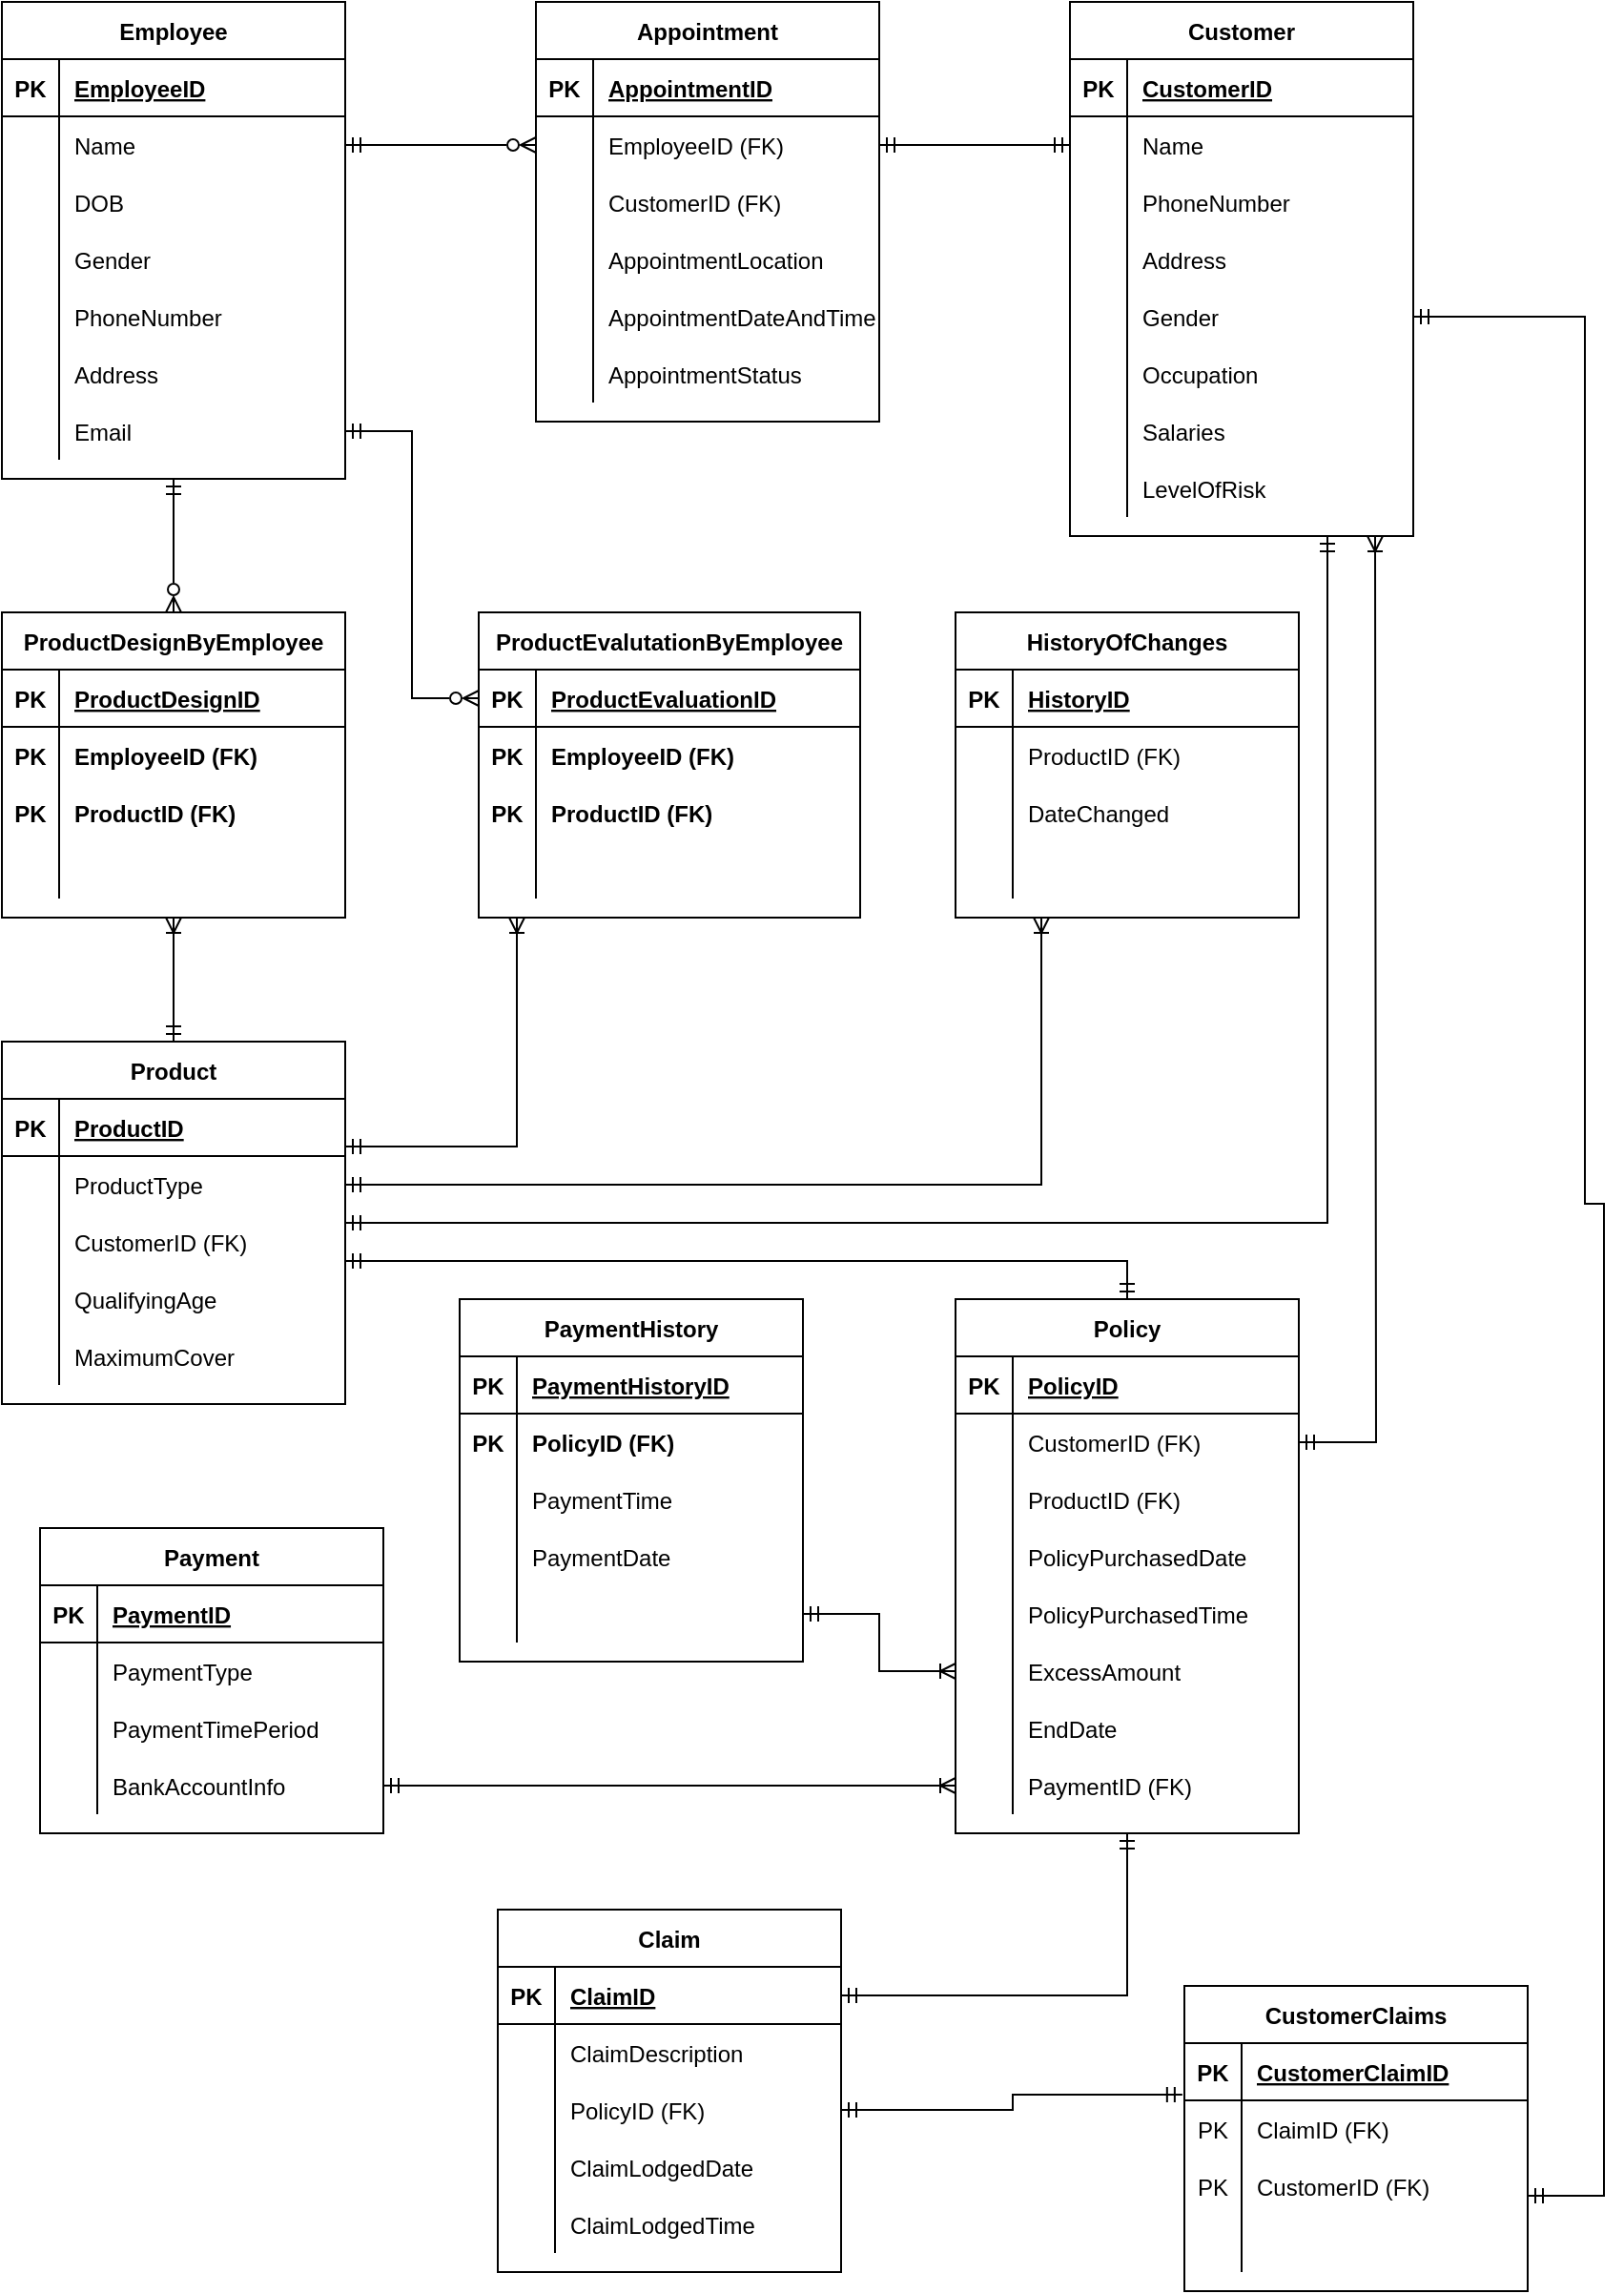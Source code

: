 <mxfile version="20.2.4" type="github">
  <diagram id="yz4RsdBNPAOUkbn5h4cf" name="Page-1">
    <mxGraphModel dx="946" dy="673" grid="1" gridSize="10" guides="1" tooltips="1" connect="1" arrows="1" fold="1" page="1" pageScale="1" pageWidth="1169" pageHeight="1654" math="0" shadow="0">
      <root>
        <mxCell id="0" />
        <mxCell id="1" parent="0" />
        <mxCell id="bqhDNf6r4O0uU8mKn5JM-112" style="edgeStyle=orthogonalEdgeStyle;rounded=0;orthogonalLoop=1;jettySize=auto;html=1;entryX=0.5;entryY=0;entryDx=0;entryDy=0;startArrow=ERmandOne;startFill=0;endArrow=ERzeroToMany;endFill=0;" edge="1" parent="1" source="bqhDNf6r4O0uU8mKn5JM-1" target="bqhDNf6r4O0uU8mKn5JM-82">
          <mxGeometry relative="1" as="geometry" />
        </mxCell>
        <mxCell id="bqhDNf6r4O0uU8mKn5JM-1" value="Employee" style="shape=table;startSize=30;container=1;collapsible=1;childLayout=tableLayout;fixedRows=1;rowLines=0;fontStyle=1;align=center;resizeLast=1;" vertex="1" parent="1">
          <mxGeometry x="40" y="40" width="180" height="250" as="geometry" />
        </mxCell>
        <mxCell id="bqhDNf6r4O0uU8mKn5JM-2" value="" style="shape=tableRow;horizontal=0;startSize=0;swimlaneHead=0;swimlaneBody=0;fillColor=none;collapsible=0;dropTarget=0;points=[[0,0.5],[1,0.5]];portConstraint=eastwest;top=0;left=0;right=0;bottom=1;" vertex="1" parent="bqhDNf6r4O0uU8mKn5JM-1">
          <mxGeometry y="30" width="180" height="30" as="geometry" />
        </mxCell>
        <mxCell id="bqhDNf6r4O0uU8mKn5JM-3" value="PK" style="shape=partialRectangle;connectable=0;fillColor=none;top=0;left=0;bottom=0;right=0;fontStyle=1;overflow=hidden;" vertex="1" parent="bqhDNf6r4O0uU8mKn5JM-2">
          <mxGeometry width="30" height="30" as="geometry">
            <mxRectangle width="30" height="30" as="alternateBounds" />
          </mxGeometry>
        </mxCell>
        <mxCell id="bqhDNf6r4O0uU8mKn5JM-4" value="EmployeeID" style="shape=partialRectangle;connectable=0;fillColor=none;top=0;left=0;bottom=0;right=0;align=left;spacingLeft=6;fontStyle=5;overflow=hidden;" vertex="1" parent="bqhDNf6r4O0uU8mKn5JM-2">
          <mxGeometry x="30" width="150" height="30" as="geometry">
            <mxRectangle width="150" height="30" as="alternateBounds" />
          </mxGeometry>
        </mxCell>
        <mxCell id="bqhDNf6r4O0uU8mKn5JM-5" value="" style="shape=tableRow;horizontal=0;startSize=0;swimlaneHead=0;swimlaneBody=0;fillColor=none;collapsible=0;dropTarget=0;points=[[0,0.5],[1,0.5]];portConstraint=eastwest;top=0;left=0;right=0;bottom=0;" vertex="1" parent="bqhDNf6r4O0uU8mKn5JM-1">
          <mxGeometry y="60" width="180" height="30" as="geometry" />
        </mxCell>
        <mxCell id="bqhDNf6r4O0uU8mKn5JM-6" value="" style="shape=partialRectangle;connectable=0;fillColor=none;top=0;left=0;bottom=0;right=0;editable=1;overflow=hidden;" vertex="1" parent="bqhDNf6r4O0uU8mKn5JM-5">
          <mxGeometry width="30" height="30" as="geometry">
            <mxRectangle width="30" height="30" as="alternateBounds" />
          </mxGeometry>
        </mxCell>
        <mxCell id="bqhDNf6r4O0uU8mKn5JM-7" value="Name" style="shape=partialRectangle;connectable=0;fillColor=none;top=0;left=0;bottom=0;right=0;align=left;spacingLeft=6;overflow=hidden;" vertex="1" parent="bqhDNf6r4O0uU8mKn5JM-5">
          <mxGeometry x="30" width="150" height="30" as="geometry">
            <mxRectangle width="150" height="30" as="alternateBounds" />
          </mxGeometry>
        </mxCell>
        <mxCell id="bqhDNf6r4O0uU8mKn5JM-8" value="" style="shape=tableRow;horizontal=0;startSize=0;swimlaneHead=0;swimlaneBody=0;fillColor=none;collapsible=0;dropTarget=0;points=[[0,0.5],[1,0.5]];portConstraint=eastwest;top=0;left=0;right=0;bottom=0;" vertex="1" parent="bqhDNf6r4O0uU8mKn5JM-1">
          <mxGeometry y="90" width="180" height="30" as="geometry" />
        </mxCell>
        <mxCell id="bqhDNf6r4O0uU8mKn5JM-9" value="" style="shape=partialRectangle;connectable=0;fillColor=none;top=0;left=0;bottom=0;right=0;editable=1;overflow=hidden;" vertex="1" parent="bqhDNf6r4O0uU8mKn5JM-8">
          <mxGeometry width="30" height="30" as="geometry">
            <mxRectangle width="30" height="30" as="alternateBounds" />
          </mxGeometry>
        </mxCell>
        <mxCell id="bqhDNf6r4O0uU8mKn5JM-10" value="DOB" style="shape=partialRectangle;connectable=0;fillColor=none;top=0;left=0;bottom=0;right=0;align=left;spacingLeft=6;overflow=hidden;" vertex="1" parent="bqhDNf6r4O0uU8mKn5JM-8">
          <mxGeometry x="30" width="150" height="30" as="geometry">
            <mxRectangle width="150" height="30" as="alternateBounds" />
          </mxGeometry>
        </mxCell>
        <mxCell id="bqhDNf6r4O0uU8mKn5JM-11" value="" style="shape=tableRow;horizontal=0;startSize=0;swimlaneHead=0;swimlaneBody=0;fillColor=none;collapsible=0;dropTarget=0;points=[[0,0.5],[1,0.5]];portConstraint=eastwest;top=0;left=0;right=0;bottom=0;" vertex="1" parent="bqhDNf6r4O0uU8mKn5JM-1">
          <mxGeometry y="120" width="180" height="30" as="geometry" />
        </mxCell>
        <mxCell id="bqhDNf6r4O0uU8mKn5JM-12" value="" style="shape=partialRectangle;connectable=0;fillColor=none;top=0;left=0;bottom=0;right=0;editable=1;overflow=hidden;" vertex="1" parent="bqhDNf6r4O0uU8mKn5JM-11">
          <mxGeometry width="30" height="30" as="geometry">
            <mxRectangle width="30" height="30" as="alternateBounds" />
          </mxGeometry>
        </mxCell>
        <mxCell id="bqhDNf6r4O0uU8mKn5JM-13" value="Gender" style="shape=partialRectangle;connectable=0;fillColor=none;top=0;left=0;bottom=0;right=0;align=left;spacingLeft=6;overflow=hidden;" vertex="1" parent="bqhDNf6r4O0uU8mKn5JM-11">
          <mxGeometry x="30" width="150" height="30" as="geometry">
            <mxRectangle width="150" height="30" as="alternateBounds" />
          </mxGeometry>
        </mxCell>
        <mxCell id="bqhDNf6r4O0uU8mKn5JM-40" value="" style="shape=tableRow;horizontal=0;startSize=0;swimlaneHead=0;swimlaneBody=0;fillColor=none;collapsible=0;dropTarget=0;points=[[0,0.5],[1,0.5]];portConstraint=eastwest;top=0;left=0;right=0;bottom=0;" vertex="1" parent="bqhDNf6r4O0uU8mKn5JM-1">
          <mxGeometry y="150" width="180" height="30" as="geometry" />
        </mxCell>
        <mxCell id="bqhDNf6r4O0uU8mKn5JM-41" value="" style="shape=partialRectangle;connectable=0;fillColor=none;top=0;left=0;bottom=0;right=0;editable=1;overflow=hidden;" vertex="1" parent="bqhDNf6r4O0uU8mKn5JM-40">
          <mxGeometry width="30" height="30" as="geometry">
            <mxRectangle width="30" height="30" as="alternateBounds" />
          </mxGeometry>
        </mxCell>
        <mxCell id="bqhDNf6r4O0uU8mKn5JM-42" value="PhoneNumber" style="shape=partialRectangle;connectable=0;fillColor=none;top=0;left=0;bottom=0;right=0;align=left;spacingLeft=6;overflow=hidden;" vertex="1" parent="bqhDNf6r4O0uU8mKn5JM-40">
          <mxGeometry x="30" width="150" height="30" as="geometry">
            <mxRectangle width="150" height="30" as="alternateBounds" />
          </mxGeometry>
        </mxCell>
        <mxCell id="bqhDNf6r4O0uU8mKn5JM-43" value="" style="shape=tableRow;horizontal=0;startSize=0;swimlaneHead=0;swimlaneBody=0;fillColor=none;collapsible=0;dropTarget=0;points=[[0,0.5],[1,0.5]];portConstraint=eastwest;top=0;left=0;right=0;bottom=0;" vertex="1" parent="bqhDNf6r4O0uU8mKn5JM-1">
          <mxGeometry y="180" width="180" height="30" as="geometry" />
        </mxCell>
        <mxCell id="bqhDNf6r4O0uU8mKn5JM-44" value="" style="shape=partialRectangle;connectable=0;fillColor=none;top=0;left=0;bottom=0;right=0;editable=1;overflow=hidden;" vertex="1" parent="bqhDNf6r4O0uU8mKn5JM-43">
          <mxGeometry width="30" height="30" as="geometry">
            <mxRectangle width="30" height="30" as="alternateBounds" />
          </mxGeometry>
        </mxCell>
        <mxCell id="bqhDNf6r4O0uU8mKn5JM-45" value="Address" style="shape=partialRectangle;connectable=0;fillColor=none;top=0;left=0;bottom=0;right=0;align=left;spacingLeft=6;overflow=hidden;" vertex="1" parent="bqhDNf6r4O0uU8mKn5JM-43">
          <mxGeometry x="30" width="150" height="30" as="geometry">
            <mxRectangle width="150" height="30" as="alternateBounds" />
          </mxGeometry>
        </mxCell>
        <mxCell id="bqhDNf6r4O0uU8mKn5JM-46" value="" style="shape=tableRow;horizontal=0;startSize=0;swimlaneHead=0;swimlaneBody=0;fillColor=none;collapsible=0;dropTarget=0;points=[[0,0.5],[1,0.5]];portConstraint=eastwest;top=0;left=0;right=0;bottom=0;" vertex="1" parent="bqhDNf6r4O0uU8mKn5JM-1">
          <mxGeometry y="210" width="180" height="30" as="geometry" />
        </mxCell>
        <mxCell id="bqhDNf6r4O0uU8mKn5JM-47" value="" style="shape=partialRectangle;connectable=0;fillColor=none;top=0;left=0;bottom=0;right=0;editable=1;overflow=hidden;" vertex="1" parent="bqhDNf6r4O0uU8mKn5JM-46">
          <mxGeometry width="30" height="30" as="geometry">
            <mxRectangle width="30" height="30" as="alternateBounds" />
          </mxGeometry>
        </mxCell>
        <mxCell id="bqhDNf6r4O0uU8mKn5JM-48" value="Email" style="shape=partialRectangle;connectable=0;fillColor=none;top=0;left=0;bottom=0;right=0;align=left;spacingLeft=6;overflow=hidden;" vertex="1" parent="bqhDNf6r4O0uU8mKn5JM-46">
          <mxGeometry x="30" width="150" height="30" as="geometry">
            <mxRectangle width="150" height="30" as="alternateBounds" />
          </mxGeometry>
        </mxCell>
        <mxCell id="bqhDNf6r4O0uU8mKn5JM-14" value="Appointment" style="shape=table;startSize=30;container=1;collapsible=1;childLayout=tableLayout;fixedRows=1;rowLines=0;fontStyle=1;align=center;resizeLast=1;" vertex="1" parent="1">
          <mxGeometry x="320" y="40" width="180" height="220" as="geometry" />
        </mxCell>
        <mxCell id="bqhDNf6r4O0uU8mKn5JM-15" value="" style="shape=tableRow;horizontal=0;startSize=0;swimlaneHead=0;swimlaneBody=0;fillColor=none;collapsible=0;dropTarget=0;points=[[0,0.5],[1,0.5]];portConstraint=eastwest;top=0;left=0;right=0;bottom=1;" vertex="1" parent="bqhDNf6r4O0uU8mKn5JM-14">
          <mxGeometry y="30" width="180" height="30" as="geometry" />
        </mxCell>
        <mxCell id="bqhDNf6r4O0uU8mKn5JM-16" value="PK" style="shape=partialRectangle;connectable=0;fillColor=none;top=0;left=0;bottom=0;right=0;fontStyle=1;overflow=hidden;" vertex="1" parent="bqhDNf6r4O0uU8mKn5JM-15">
          <mxGeometry width="30" height="30" as="geometry">
            <mxRectangle width="30" height="30" as="alternateBounds" />
          </mxGeometry>
        </mxCell>
        <mxCell id="bqhDNf6r4O0uU8mKn5JM-17" value="AppointmentID" style="shape=partialRectangle;connectable=0;fillColor=none;top=0;left=0;bottom=0;right=0;align=left;spacingLeft=6;fontStyle=5;overflow=hidden;" vertex="1" parent="bqhDNf6r4O0uU8mKn5JM-15">
          <mxGeometry x="30" width="150" height="30" as="geometry">
            <mxRectangle width="150" height="30" as="alternateBounds" />
          </mxGeometry>
        </mxCell>
        <mxCell id="bqhDNf6r4O0uU8mKn5JM-18" value="" style="shape=tableRow;horizontal=0;startSize=0;swimlaneHead=0;swimlaneBody=0;fillColor=none;collapsible=0;dropTarget=0;points=[[0,0.5],[1,0.5]];portConstraint=eastwest;top=0;left=0;right=0;bottom=0;" vertex="1" parent="bqhDNf6r4O0uU8mKn5JM-14">
          <mxGeometry y="60" width="180" height="30" as="geometry" />
        </mxCell>
        <mxCell id="bqhDNf6r4O0uU8mKn5JM-19" value="" style="shape=partialRectangle;connectable=0;fillColor=none;top=0;left=0;bottom=0;right=0;editable=1;overflow=hidden;" vertex="1" parent="bqhDNf6r4O0uU8mKn5JM-18">
          <mxGeometry width="30" height="30" as="geometry">
            <mxRectangle width="30" height="30" as="alternateBounds" />
          </mxGeometry>
        </mxCell>
        <mxCell id="bqhDNf6r4O0uU8mKn5JM-20" value="EmployeeID (FK)" style="shape=partialRectangle;connectable=0;fillColor=none;top=0;left=0;bottom=0;right=0;align=left;spacingLeft=6;overflow=hidden;" vertex="1" parent="bqhDNf6r4O0uU8mKn5JM-18">
          <mxGeometry x="30" width="150" height="30" as="geometry">
            <mxRectangle width="150" height="30" as="alternateBounds" />
          </mxGeometry>
        </mxCell>
        <mxCell id="bqhDNf6r4O0uU8mKn5JM-21" value="" style="shape=tableRow;horizontal=0;startSize=0;swimlaneHead=0;swimlaneBody=0;fillColor=none;collapsible=0;dropTarget=0;points=[[0,0.5],[1,0.5]];portConstraint=eastwest;top=0;left=0;right=0;bottom=0;" vertex="1" parent="bqhDNf6r4O0uU8mKn5JM-14">
          <mxGeometry y="90" width="180" height="30" as="geometry" />
        </mxCell>
        <mxCell id="bqhDNf6r4O0uU8mKn5JM-22" value="" style="shape=partialRectangle;connectable=0;fillColor=none;top=0;left=0;bottom=0;right=0;editable=1;overflow=hidden;" vertex="1" parent="bqhDNf6r4O0uU8mKn5JM-21">
          <mxGeometry width="30" height="30" as="geometry">
            <mxRectangle width="30" height="30" as="alternateBounds" />
          </mxGeometry>
        </mxCell>
        <mxCell id="bqhDNf6r4O0uU8mKn5JM-23" value="CustomerID (FK)" style="shape=partialRectangle;connectable=0;fillColor=none;top=0;left=0;bottom=0;right=0;align=left;spacingLeft=6;overflow=hidden;" vertex="1" parent="bqhDNf6r4O0uU8mKn5JM-21">
          <mxGeometry x="30" width="150" height="30" as="geometry">
            <mxRectangle width="150" height="30" as="alternateBounds" />
          </mxGeometry>
        </mxCell>
        <mxCell id="bqhDNf6r4O0uU8mKn5JM-24" value="" style="shape=tableRow;horizontal=0;startSize=0;swimlaneHead=0;swimlaneBody=0;fillColor=none;collapsible=0;dropTarget=0;points=[[0,0.5],[1,0.5]];portConstraint=eastwest;top=0;left=0;right=0;bottom=0;" vertex="1" parent="bqhDNf6r4O0uU8mKn5JM-14">
          <mxGeometry y="120" width="180" height="30" as="geometry" />
        </mxCell>
        <mxCell id="bqhDNf6r4O0uU8mKn5JM-25" value="" style="shape=partialRectangle;connectable=0;fillColor=none;top=0;left=0;bottom=0;right=0;editable=1;overflow=hidden;" vertex="1" parent="bqhDNf6r4O0uU8mKn5JM-24">
          <mxGeometry width="30" height="30" as="geometry">
            <mxRectangle width="30" height="30" as="alternateBounds" />
          </mxGeometry>
        </mxCell>
        <mxCell id="bqhDNf6r4O0uU8mKn5JM-26" value="AppointmentLocation" style="shape=partialRectangle;connectable=0;fillColor=none;top=0;left=0;bottom=0;right=0;align=left;spacingLeft=6;overflow=hidden;" vertex="1" parent="bqhDNf6r4O0uU8mKn5JM-24">
          <mxGeometry x="30" width="150" height="30" as="geometry">
            <mxRectangle width="150" height="30" as="alternateBounds" />
          </mxGeometry>
        </mxCell>
        <mxCell id="bqhDNf6r4O0uU8mKn5JM-61" value="" style="shape=tableRow;horizontal=0;startSize=0;swimlaneHead=0;swimlaneBody=0;fillColor=none;collapsible=0;dropTarget=0;points=[[0,0.5],[1,0.5]];portConstraint=eastwest;top=0;left=0;right=0;bottom=0;" vertex="1" parent="bqhDNf6r4O0uU8mKn5JM-14">
          <mxGeometry y="150" width="180" height="30" as="geometry" />
        </mxCell>
        <mxCell id="bqhDNf6r4O0uU8mKn5JM-62" value="" style="shape=partialRectangle;connectable=0;fillColor=none;top=0;left=0;bottom=0;right=0;editable=1;overflow=hidden;" vertex="1" parent="bqhDNf6r4O0uU8mKn5JM-61">
          <mxGeometry width="30" height="30" as="geometry">
            <mxRectangle width="30" height="30" as="alternateBounds" />
          </mxGeometry>
        </mxCell>
        <mxCell id="bqhDNf6r4O0uU8mKn5JM-63" value="AppointmentDateAndTime" style="shape=partialRectangle;connectable=0;fillColor=none;top=0;left=0;bottom=0;right=0;align=left;spacingLeft=6;overflow=hidden;" vertex="1" parent="bqhDNf6r4O0uU8mKn5JM-61">
          <mxGeometry x="30" width="150" height="30" as="geometry">
            <mxRectangle width="150" height="30" as="alternateBounds" />
          </mxGeometry>
        </mxCell>
        <mxCell id="bqhDNf6r4O0uU8mKn5JM-64" value="" style="shape=tableRow;horizontal=0;startSize=0;swimlaneHead=0;swimlaneBody=0;fillColor=none;collapsible=0;dropTarget=0;points=[[0,0.5],[1,0.5]];portConstraint=eastwest;top=0;left=0;right=0;bottom=0;" vertex="1" parent="bqhDNf6r4O0uU8mKn5JM-14">
          <mxGeometry y="180" width="180" height="30" as="geometry" />
        </mxCell>
        <mxCell id="bqhDNf6r4O0uU8mKn5JM-65" value="" style="shape=partialRectangle;connectable=0;fillColor=none;top=0;left=0;bottom=0;right=0;editable=1;overflow=hidden;" vertex="1" parent="bqhDNf6r4O0uU8mKn5JM-64">
          <mxGeometry width="30" height="30" as="geometry">
            <mxRectangle width="30" height="30" as="alternateBounds" />
          </mxGeometry>
        </mxCell>
        <mxCell id="bqhDNf6r4O0uU8mKn5JM-66" value="AppointmentStatus" style="shape=partialRectangle;connectable=0;fillColor=none;top=0;left=0;bottom=0;right=0;align=left;spacingLeft=6;overflow=hidden;" vertex="1" parent="bqhDNf6r4O0uU8mKn5JM-64">
          <mxGeometry x="30" width="150" height="30" as="geometry">
            <mxRectangle width="150" height="30" as="alternateBounds" />
          </mxGeometry>
        </mxCell>
        <mxCell id="bqhDNf6r4O0uU8mKn5JM-27" value="Customer" style="shape=table;startSize=30;container=1;collapsible=1;childLayout=tableLayout;fixedRows=1;rowLines=0;fontStyle=1;align=center;resizeLast=1;" vertex="1" parent="1">
          <mxGeometry x="600" y="40" width="180" height="280" as="geometry" />
        </mxCell>
        <mxCell id="bqhDNf6r4O0uU8mKn5JM-28" value="" style="shape=tableRow;horizontal=0;startSize=0;swimlaneHead=0;swimlaneBody=0;fillColor=none;collapsible=0;dropTarget=0;points=[[0,0.5],[1,0.5]];portConstraint=eastwest;top=0;left=0;right=0;bottom=1;" vertex="1" parent="bqhDNf6r4O0uU8mKn5JM-27">
          <mxGeometry y="30" width="180" height="30" as="geometry" />
        </mxCell>
        <mxCell id="bqhDNf6r4O0uU8mKn5JM-29" value="PK" style="shape=partialRectangle;connectable=0;fillColor=none;top=0;left=0;bottom=0;right=0;fontStyle=1;overflow=hidden;" vertex="1" parent="bqhDNf6r4O0uU8mKn5JM-28">
          <mxGeometry width="30" height="30" as="geometry">
            <mxRectangle width="30" height="30" as="alternateBounds" />
          </mxGeometry>
        </mxCell>
        <mxCell id="bqhDNf6r4O0uU8mKn5JM-30" value="CustomerID" style="shape=partialRectangle;connectable=0;fillColor=none;top=0;left=0;bottom=0;right=0;align=left;spacingLeft=6;fontStyle=5;overflow=hidden;" vertex="1" parent="bqhDNf6r4O0uU8mKn5JM-28">
          <mxGeometry x="30" width="150" height="30" as="geometry">
            <mxRectangle width="150" height="30" as="alternateBounds" />
          </mxGeometry>
        </mxCell>
        <mxCell id="bqhDNf6r4O0uU8mKn5JM-31" value="" style="shape=tableRow;horizontal=0;startSize=0;swimlaneHead=0;swimlaneBody=0;fillColor=none;collapsible=0;dropTarget=0;points=[[0,0.5],[1,0.5]];portConstraint=eastwest;top=0;left=0;right=0;bottom=0;" vertex="1" parent="bqhDNf6r4O0uU8mKn5JM-27">
          <mxGeometry y="60" width="180" height="30" as="geometry" />
        </mxCell>
        <mxCell id="bqhDNf6r4O0uU8mKn5JM-32" value="" style="shape=partialRectangle;connectable=0;fillColor=none;top=0;left=0;bottom=0;right=0;editable=1;overflow=hidden;" vertex="1" parent="bqhDNf6r4O0uU8mKn5JM-31">
          <mxGeometry width="30" height="30" as="geometry">
            <mxRectangle width="30" height="30" as="alternateBounds" />
          </mxGeometry>
        </mxCell>
        <mxCell id="bqhDNf6r4O0uU8mKn5JM-33" value="Name" style="shape=partialRectangle;connectable=0;fillColor=none;top=0;left=0;bottom=0;right=0;align=left;spacingLeft=6;overflow=hidden;" vertex="1" parent="bqhDNf6r4O0uU8mKn5JM-31">
          <mxGeometry x="30" width="150" height="30" as="geometry">
            <mxRectangle width="150" height="30" as="alternateBounds" />
          </mxGeometry>
        </mxCell>
        <mxCell id="bqhDNf6r4O0uU8mKn5JM-34" value="" style="shape=tableRow;horizontal=0;startSize=0;swimlaneHead=0;swimlaneBody=0;fillColor=none;collapsible=0;dropTarget=0;points=[[0,0.5],[1,0.5]];portConstraint=eastwest;top=0;left=0;right=0;bottom=0;" vertex="1" parent="bqhDNf6r4O0uU8mKn5JM-27">
          <mxGeometry y="90" width="180" height="30" as="geometry" />
        </mxCell>
        <mxCell id="bqhDNf6r4O0uU8mKn5JM-35" value="" style="shape=partialRectangle;connectable=0;fillColor=none;top=0;left=0;bottom=0;right=0;editable=1;overflow=hidden;" vertex="1" parent="bqhDNf6r4O0uU8mKn5JM-34">
          <mxGeometry width="30" height="30" as="geometry">
            <mxRectangle width="30" height="30" as="alternateBounds" />
          </mxGeometry>
        </mxCell>
        <mxCell id="bqhDNf6r4O0uU8mKn5JM-36" value="PhoneNumber" style="shape=partialRectangle;connectable=0;fillColor=none;top=0;left=0;bottom=0;right=0;align=left;spacingLeft=6;overflow=hidden;" vertex="1" parent="bqhDNf6r4O0uU8mKn5JM-34">
          <mxGeometry x="30" width="150" height="30" as="geometry">
            <mxRectangle width="150" height="30" as="alternateBounds" />
          </mxGeometry>
        </mxCell>
        <mxCell id="bqhDNf6r4O0uU8mKn5JM-37" value="" style="shape=tableRow;horizontal=0;startSize=0;swimlaneHead=0;swimlaneBody=0;fillColor=none;collapsible=0;dropTarget=0;points=[[0,0.5],[1,0.5]];portConstraint=eastwest;top=0;left=0;right=0;bottom=0;" vertex="1" parent="bqhDNf6r4O0uU8mKn5JM-27">
          <mxGeometry y="120" width="180" height="30" as="geometry" />
        </mxCell>
        <mxCell id="bqhDNf6r4O0uU8mKn5JM-38" value="" style="shape=partialRectangle;connectable=0;fillColor=none;top=0;left=0;bottom=0;right=0;editable=1;overflow=hidden;" vertex="1" parent="bqhDNf6r4O0uU8mKn5JM-37">
          <mxGeometry width="30" height="30" as="geometry">
            <mxRectangle width="30" height="30" as="alternateBounds" />
          </mxGeometry>
        </mxCell>
        <mxCell id="bqhDNf6r4O0uU8mKn5JM-39" value="Address" style="shape=partialRectangle;connectable=0;fillColor=none;top=0;left=0;bottom=0;right=0;align=left;spacingLeft=6;overflow=hidden;" vertex="1" parent="bqhDNf6r4O0uU8mKn5JM-37">
          <mxGeometry x="30" width="150" height="30" as="geometry">
            <mxRectangle width="150" height="30" as="alternateBounds" />
          </mxGeometry>
        </mxCell>
        <mxCell id="bqhDNf6r4O0uU8mKn5JM-49" value="" style="shape=tableRow;horizontal=0;startSize=0;swimlaneHead=0;swimlaneBody=0;fillColor=none;collapsible=0;dropTarget=0;points=[[0,0.5],[1,0.5]];portConstraint=eastwest;top=0;left=0;right=0;bottom=0;" vertex="1" parent="bqhDNf6r4O0uU8mKn5JM-27">
          <mxGeometry y="150" width="180" height="30" as="geometry" />
        </mxCell>
        <mxCell id="bqhDNf6r4O0uU8mKn5JM-50" value="" style="shape=partialRectangle;connectable=0;fillColor=none;top=0;left=0;bottom=0;right=0;editable=1;overflow=hidden;" vertex="1" parent="bqhDNf6r4O0uU8mKn5JM-49">
          <mxGeometry width="30" height="30" as="geometry">
            <mxRectangle width="30" height="30" as="alternateBounds" />
          </mxGeometry>
        </mxCell>
        <mxCell id="bqhDNf6r4O0uU8mKn5JM-51" value="Gender" style="shape=partialRectangle;connectable=0;fillColor=none;top=0;left=0;bottom=0;right=0;align=left;spacingLeft=6;overflow=hidden;" vertex="1" parent="bqhDNf6r4O0uU8mKn5JM-49">
          <mxGeometry x="30" width="150" height="30" as="geometry">
            <mxRectangle width="150" height="30" as="alternateBounds" />
          </mxGeometry>
        </mxCell>
        <mxCell id="bqhDNf6r4O0uU8mKn5JM-52" value="" style="shape=tableRow;horizontal=0;startSize=0;swimlaneHead=0;swimlaneBody=0;fillColor=none;collapsible=0;dropTarget=0;points=[[0,0.5],[1,0.5]];portConstraint=eastwest;top=0;left=0;right=0;bottom=0;" vertex="1" parent="bqhDNf6r4O0uU8mKn5JM-27">
          <mxGeometry y="180" width="180" height="30" as="geometry" />
        </mxCell>
        <mxCell id="bqhDNf6r4O0uU8mKn5JM-53" value="" style="shape=partialRectangle;connectable=0;fillColor=none;top=0;left=0;bottom=0;right=0;editable=1;overflow=hidden;" vertex="1" parent="bqhDNf6r4O0uU8mKn5JM-52">
          <mxGeometry width="30" height="30" as="geometry">
            <mxRectangle width="30" height="30" as="alternateBounds" />
          </mxGeometry>
        </mxCell>
        <mxCell id="bqhDNf6r4O0uU8mKn5JM-54" value="Occupation" style="shape=partialRectangle;connectable=0;fillColor=none;top=0;left=0;bottom=0;right=0;align=left;spacingLeft=6;overflow=hidden;" vertex="1" parent="bqhDNf6r4O0uU8mKn5JM-52">
          <mxGeometry x="30" width="150" height="30" as="geometry">
            <mxRectangle width="150" height="30" as="alternateBounds" />
          </mxGeometry>
        </mxCell>
        <mxCell id="bqhDNf6r4O0uU8mKn5JM-55" value="" style="shape=tableRow;horizontal=0;startSize=0;swimlaneHead=0;swimlaneBody=0;fillColor=none;collapsible=0;dropTarget=0;points=[[0,0.5],[1,0.5]];portConstraint=eastwest;top=0;left=0;right=0;bottom=0;" vertex="1" parent="bqhDNf6r4O0uU8mKn5JM-27">
          <mxGeometry y="210" width="180" height="30" as="geometry" />
        </mxCell>
        <mxCell id="bqhDNf6r4O0uU8mKn5JM-56" value="" style="shape=partialRectangle;connectable=0;fillColor=none;top=0;left=0;bottom=0;right=0;editable=1;overflow=hidden;" vertex="1" parent="bqhDNf6r4O0uU8mKn5JM-55">
          <mxGeometry width="30" height="30" as="geometry">
            <mxRectangle width="30" height="30" as="alternateBounds" />
          </mxGeometry>
        </mxCell>
        <mxCell id="bqhDNf6r4O0uU8mKn5JM-57" value="Salaries" style="shape=partialRectangle;connectable=0;fillColor=none;top=0;left=0;bottom=0;right=0;align=left;spacingLeft=6;overflow=hidden;" vertex="1" parent="bqhDNf6r4O0uU8mKn5JM-55">
          <mxGeometry x="30" width="150" height="30" as="geometry">
            <mxRectangle width="150" height="30" as="alternateBounds" />
          </mxGeometry>
        </mxCell>
        <mxCell id="bqhDNf6r4O0uU8mKn5JM-58" value="" style="shape=tableRow;horizontal=0;startSize=0;swimlaneHead=0;swimlaneBody=0;fillColor=none;collapsible=0;dropTarget=0;points=[[0,0.5],[1,0.5]];portConstraint=eastwest;top=0;left=0;right=0;bottom=0;" vertex="1" parent="bqhDNf6r4O0uU8mKn5JM-27">
          <mxGeometry y="240" width="180" height="30" as="geometry" />
        </mxCell>
        <mxCell id="bqhDNf6r4O0uU8mKn5JM-59" value="" style="shape=partialRectangle;connectable=0;fillColor=none;top=0;left=0;bottom=0;right=0;editable=1;overflow=hidden;" vertex="1" parent="bqhDNf6r4O0uU8mKn5JM-58">
          <mxGeometry width="30" height="30" as="geometry">
            <mxRectangle width="30" height="30" as="alternateBounds" />
          </mxGeometry>
        </mxCell>
        <mxCell id="bqhDNf6r4O0uU8mKn5JM-60" value="LevelOfRisk" style="shape=partialRectangle;connectable=0;fillColor=none;top=0;left=0;bottom=0;right=0;align=left;spacingLeft=6;overflow=hidden;" vertex="1" parent="bqhDNf6r4O0uU8mKn5JM-58">
          <mxGeometry x="30" width="150" height="30" as="geometry">
            <mxRectangle width="150" height="30" as="alternateBounds" />
          </mxGeometry>
        </mxCell>
        <mxCell id="bqhDNf6r4O0uU8mKn5JM-67" style="edgeStyle=orthogonalEdgeStyle;rounded=0;orthogonalLoop=1;jettySize=auto;html=1;entryX=0;entryY=0.5;entryDx=0;entryDy=0;startArrow=ERmandOne;startFill=0;endArrow=ERzeroToMany;endFill=0;" edge="1" parent="1" source="bqhDNf6r4O0uU8mKn5JM-5" target="bqhDNf6r4O0uU8mKn5JM-18">
          <mxGeometry relative="1" as="geometry" />
        </mxCell>
        <mxCell id="bqhDNf6r4O0uU8mKn5JM-68" style="edgeStyle=orthogonalEdgeStyle;rounded=0;orthogonalLoop=1;jettySize=auto;html=1;entryX=1;entryY=0.5;entryDx=0;entryDy=0;startArrow=ERmandOne;startFill=0;endArrow=ERmandOne;endFill=0;" edge="1" parent="1" source="bqhDNf6r4O0uU8mKn5JM-31" target="bqhDNf6r4O0uU8mKn5JM-18">
          <mxGeometry relative="1" as="geometry" />
        </mxCell>
        <mxCell id="bqhDNf6r4O0uU8mKn5JM-111" style="edgeStyle=orthogonalEdgeStyle;rounded=0;orthogonalLoop=1;jettySize=auto;html=1;entryX=0.75;entryY=1;entryDx=0;entryDy=0;startArrow=ERmandOne;startFill=0;endArrow=ERmandOne;endFill=0;" edge="1" parent="1" source="bqhDNf6r4O0uU8mKn5JM-69" target="bqhDNf6r4O0uU8mKn5JM-27">
          <mxGeometry relative="1" as="geometry">
            <Array as="points">
              <mxPoint x="735" y="680" />
            </Array>
          </mxGeometry>
        </mxCell>
        <mxCell id="bqhDNf6r4O0uU8mKn5JM-113" style="edgeStyle=orthogonalEdgeStyle;rounded=0;orthogonalLoop=1;jettySize=auto;html=1;entryX=0.5;entryY=1;entryDx=0;entryDy=0;startArrow=ERmandOne;startFill=0;endArrow=ERoneToMany;endFill=0;" edge="1" parent="1" source="bqhDNf6r4O0uU8mKn5JM-69" target="bqhDNf6r4O0uU8mKn5JM-82">
          <mxGeometry relative="1" as="geometry" />
        </mxCell>
        <mxCell id="bqhDNf6r4O0uU8mKn5JM-69" value="Product" style="shape=table;startSize=30;container=1;collapsible=1;childLayout=tableLayout;fixedRows=1;rowLines=0;fontStyle=1;align=center;resizeLast=1;" vertex="1" parent="1">
          <mxGeometry x="40" y="585" width="180" height="190" as="geometry" />
        </mxCell>
        <mxCell id="bqhDNf6r4O0uU8mKn5JM-70" value="" style="shape=tableRow;horizontal=0;startSize=0;swimlaneHead=0;swimlaneBody=0;fillColor=none;collapsible=0;dropTarget=0;points=[[0,0.5],[1,0.5]];portConstraint=eastwest;top=0;left=0;right=0;bottom=1;" vertex="1" parent="bqhDNf6r4O0uU8mKn5JM-69">
          <mxGeometry y="30" width="180" height="30" as="geometry" />
        </mxCell>
        <mxCell id="bqhDNf6r4O0uU8mKn5JM-71" value="PK" style="shape=partialRectangle;connectable=0;fillColor=none;top=0;left=0;bottom=0;right=0;fontStyle=1;overflow=hidden;" vertex="1" parent="bqhDNf6r4O0uU8mKn5JM-70">
          <mxGeometry width="30" height="30" as="geometry">
            <mxRectangle width="30" height="30" as="alternateBounds" />
          </mxGeometry>
        </mxCell>
        <mxCell id="bqhDNf6r4O0uU8mKn5JM-72" value="ProductID" style="shape=partialRectangle;connectable=0;fillColor=none;top=0;left=0;bottom=0;right=0;align=left;spacingLeft=6;fontStyle=5;overflow=hidden;" vertex="1" parent="bqhDNf6r4O0uU8mKn5JM-70">
          <mxGeometry x="30" width="150" height="30" as="geometry">
            <mxRectangle width="150" height="30" as="alternateBounds" />
          </mxGeometry>
        </mxCell>
        <mxCell id="bqhDNf6r4O0uU8mKn5JM-73" value="" style="shape=tableRow;horizontal=0;startSize=0;swimlaneHead=0;swimlaneBody=0;fillColor=none;collapsible=0;dropTarget=0;points=[[0,0.5],[1,0.5]];portConstraint=eastwest;top=0;left=0;right=0;bottom=0;" vertex="1" parent="bqhDNf6r4O0uU8mKn5JM-69">
          <mxGeometry y="60" width="180" height="30" as="geometry" />
        </mxCell>
        <mxCell id="bqhDNf6r4O0uU8mKn5JM-74" value="" style="shape=partialRectangle;connectable=0;fillColor=none;top=0;left=0;bottom=0;right=0;editable=1;overflow=hidden;" vertex="1" parent="bqhDNf6r4O0uU8mKn5JM-73">
          <mxGeometry width="30" height="30" as="geometry">
            <mxRectangle width="30" height="30" as="alternateBounds" />
          </mxGeometry>
        </mxCell>
        <mxCell id="bqhDNf6r4O0uU8mKn5JM-75" value="ProductType" style="shape=partialRectangle;connectable=0;fillColor=none;top=0;left=0;bottom=0;right=0;align=left;spacingLeft=6;overflow=hidden;" vertex="1" parent="bqhDNf6r4O0uU8mKn5JM-73">
          <mxGeometry x="30" width="150" height="30" as="geometry">
            <mxRectangle width="150" height="30" as="alternateBounds" />
          </mxGeometry>
        </mxCell>
        <mxCell id="bqhDNf6r4O0uU8mKn5JM-76" value="" style="shape=tableRow;horizontal=0;startSize=0;swimlaneHead=0;swimlaneBody=0;fillColor=none;collapsible=0;dropTarget=0;points=[[0,0.5],[1,0.5]];portConstraint=eastwest;top=0;left=0;right=0;bottom=0;" vertex="1" parent="bqhDNf6r4O0uU8mKn5JM-69">
          <mxGeometry y="90" width="180" height="30" as="geometry" />
        </mxCell>
        <mxCell id="bqhDNf6r4O0uU8mKn5JM-77" value="" style="shape=partialRectangle;connectable=0;fillColor=none;top=0;left=0;bottom=0;right=0;editable=1;overflow=hidden;" vertex="1" parent="bqhDNf6r4O0uU8mKn5JM-76">
          <mxGeometry width="30" height="30" as="geometry">
            <mxRectangle width="30" height="30" as="alternateBounds" />
          </mxGeometry>
        </mxCell>
        <mxCell id="bqhDNf6r4O0uU8mKn5JM-78" value="CustomerID (FK)" style="shape=partialRectangle;connectable=0;fillColor=none;top=0;left=0;bottom=0;right=0;align=left;spacingLeft=6;overflow=hidden;" vertex="1" parent="bqhDNf6r4O0uU8mKn5JM-76">
          <mxGeometry x="30" width="150" height="30" as="geometry">
            <mxRectangle width="150" height="30" as="alternateBounds" />
          </mxGeometry>
        </mxCell>
        <mxCell id="bqhDNf6r4O0uU8mKn5JM-79" value="" style="shape=tableRow;horizontal=0;startSize=0;swimlaneHead=0;swimlaneBody=0;fillColor=none;collapsible=0;dropTarget=0;points=[[0,0.5],[1,0.5]];portConstraint=eastwest;top=0;left=0;right=0;bottom=0;" vertex="1" parent="bqhDNf6r4O0uU8mKn5JM-69">
          <mxGeometry y="120" width="180" height="30" as="geometry" />
        </mxCell>
        <mxCell id="bqhDNf6r4O0uU8mKn5JM-80" value="" style="shape=partialRectangle;connectable=0;fillColor=none;top=0;left=0;bottom=0;right=0;editable=1;overflow=hidden;" vertex="1" parent="bqhDNf6r4O0uU8mKn5JM-79">
          <mxGeometry width="30" height="30" as="geometry">
            <mxRectangle width="30" height="30" as="alternateBounds" />
          </mxGeometry>
        </mxCell>
        <mxCell id="bqhDNf6r4O0uU8mKn5JM-81" value="QualifyingAge" style="shape=partialRectangle;connectable=0;fillColor=none;top=0;left=0;bottom=0;right=0;align=left;spacingLeft=6;overflow=hidden;" vertex="1" parent="bqhDNf6r4O0uU8mKn5JM-79">
          <mxGeometry x="30" width="150" height="30" as="geometry">
            <mxRectangle width="150" height="30" as="alternateBounds" />
          </mxGeometry>
        </mxCell>
        <mxCell id="bqhDNf6r4O0uU8mKn5JM-131" value="" style="shape=tableRow;horizontal=0;startSize=0;swimlaneHead=0;swimlaneBody=0;fillColor=none;collapsible=0;dropTarget=0;points=[[0,0.5],[1,0.5]];portConstraint=eastwest;top=0;left=0;right=0;bottom=0;" vertex="1" parent="bqhDNf6r4O0uU8mKn5JM-69">
          <mxGeometry y="150" width="180" height="30" as="geometry" />
        </mxCell>
        <mxCell id="bqhDNf6r4O0uU8mKn5JM-132" value="" style="shape=partialRectangle;connectable=0;fillColor=none;top=0;left=0;bottom=0;right=0;editable=1;overflow=hidden;" vertex="1" parent="bqhDNf6r4O0uU8mKn5JM-131">
          <mxGeometry width="30" height="30" as="geometry">
            <mxRectangle width="30" height="30" as="alternateBounds" />
          </mxGeometry>
        </mxCell>
        <mxCell id="bqhDNf6r4O0uU8mKn5JM-133" value="MaximumCover" style="shape=partialRectangle;connectable=0;fillColor=none;top=0;left=0;bottom=0;right=0;align=left;spacingLeft=6;overflow=hidden;" vertex="1" parent="bqhDNf6r4O0uU8mKn5JM-131">
          <mxGeometry x="30" width="150" height="30" as="geometry">
            <mxRectangle width="150" height="30" as="alternateBounds" />
          </mxGeometry>
        </mxCell>
        <mxCell id="bqhDNf6r4O0uU8mKn5JM-82" value="ProductDesignByEmployee" style="shape=table;startSize=30;container=1;collapsible=1;childLayout=tableLayout;fixedRows=1;rowLines=0;fontStyle=1;align=center;resizeLast=1;" vertex="1" parent="1">
          <mxGeometry x="40" y="360" width="180" height="160" as="geometry" />
        </mxCell>
        <mxCell id="bqhDNf6r4O0uU8mKn5JM-83" value="" style="shape=tableRow;horizontal=0;startSize=0;swimlaneHead=0;swimlaneBody=0;fillColor=none;collapsible=0;dropTarget=0;points=[[0,0.5],[1,0.5]];portConstraint=eastwest;top=0;left=0;right=0;bottom=1;" vertex="1" parent="bqhDNf6r4O0uU8mKn5JM-82">
          <mxGeometry y="30" width="180" height="30" as="geometry" />
        </mxCell>
        <mxCell id="bqhDNf6r4O0uU8mKn5JM-84" value="PK" style="shape=partialRectangle;connectable=0;fillColor=none;top=0;left=0;bottom=0;right=0;fontStyle=1;overflow=hidden;" vertex="1" parent="bqhDNf6r4O0uU8mKn5JM-83">
          <mxGeometry width="30" height="30" as="geometry">
            <mxRectangle width="30" height="30" as="alternateBounds" />
          </mxGeometry>
        </mxCell>
        <mxCell id="bqhDNf6r4O0uU8mKn5JM-85" value="ProductDesignID" style="shape=partialRectangle;connectable=0;fillColor=none;top=0;left=0;bottom=0;right=0;align=left;spacingLeft=6;fontStyle=5;overflow=hidden;" vertex="1" parent="bqhDNf6r4O0uU8mKn5JM-83">
          <mxGeometry x="30" width="150" height="30" as="geometry">
            <mxRectangle width="150" height="30" as="alternateBounds" />
          </mxGeometry>
        </mxCell>
        <mxCell id="bqhDNf6r4O0uU8mKn5JM-86" value="" style="shape=tableRow;horizontal=0;startSize=0;swimlaneHead=0;swimlaneBody=0;fillColor=none;collapsible=0;dropTarget=0;points=[[0,0.5],[1,0.5]];portConstraint=eastwest;top=0;left=0;right=0;bottom=0;" vertex="1" parent="bqhDNf6r4O0uU8mKn5JM-82">
          <mxGeometry y="60" width="180" height="30" as="geometry" />
        </mxCell>
        <mxCell id="bqhDNf6r4O0uU8mKn5JM-87" value="PK" style="shape=partialRectangle;connectable=0;fillColor=none;top=0;left=0;bottom=0;right=0;editable=1;overflow=hidden;fontStyle=1" vertex="1" parent="bqhDNf6r4O0uU8mKn5JM-86">
          <mxGeometry width="30" height="30" as="geometry">
            <mxRectangle width="30" height="30" as="alternateBounds" />
          </mxGeometry>
        </mxCell>
        <mxCell id="bqhDNf6r4O0uU8mKn5JM-88" value="EmployeeID (FK)" style="shape=partialRectangle;connectable=0;fillColor=none;top=0;left=0;bottom=0;right=0;align=left;spacingLeft=6;overflow=hidden;fontStyle=1" vertex="1" parent="bqhDNf6r4O0uU8mKn5JM-86">
          <mxGeometry x="30" width="150" height="30" as="geometry">
            <mxRectangle width="150" height="30" as="alternateBounds" />
          </mxGeometry>
        </mxCell>
        <mxCell id="bqhDNf6r4O0uU8mKn5JM-89" value="" style="shape=tableRow;horizontal=0;startSize=0;swimlaneHead=0;swimlaneBody=0;fillColor=none;collapsible=0;dropTarget=0;points=[[0,0.5],[1,0.5]];portConstraint=eastwest;top=0;left=0;right=0;bottom=0;" vertex="1" parent="bqhDNf6r4O0uU8mKn5JM-82">
          <mxGeometry y="90" width="180" height="30" as="geometry" />
        </mxCell>
        <mxCell id="bqhDNf6r4O0uU8mKn5JM-90" value="PK" style="shape=partialRectangle;connectable=0;fillColor=none;top=0;left=0;bottom=0;right=0;editable=1;overflow=hidden;fontStyle=1" vertex="1" parent="bqhDNf6r4O0uU8mKn5JM-89">
          <mxGeometry width="30" height="30" as="geometry">
            <mxRectangle width="30" height="30" as="alternateBounds" />
          </mxGeometry>
        </mxCell>
        <mxCell id="bqhDNf6r4O0uU8mKn5JM-91" value="ProductID (FK)" style="shape=partialRectangle;connectable=0;fillColor=none;top=0;left=0;bottom=0;right=0;align=left;spacingLeft=6;overflow=hidden;fontStyle=1" vertex="1" parent="bqhDNf6r4O0uU8mKn5JM-89">
          <mxGeometry x="30" width="150" height="30" as="geometry">
            <mxRectangle width="150" height="30" as="alternateBounds" />
          </mxGeometry>
        </mxCell>
        <mxCell id="bqhDNf6r4O0uU8mKn5JM-92" value="" style="shape=tableRow;horizontal=0;startSize=0;swimlaneHead=0;swimlaneBody=0;fillColor=none;collapsible=0;dropTarget=0;points=[[0,0.5],[1,0.5]];portConstraint=eastwest;top=0;left=0;right=0;bottom=0;" vertex="1" parent="bqhDNf6r4O0uU8mKn5JM-82">
          <mxGeometry y="120" width="180" height="30" as="geometry" />
        </mxCell>
        <mxCell id="bqhDNf6r4O0uU8mKn5JM-93" value="" style="shape=partialRectangle;connectable=0;fillColor=none;top=0;left=0;bottom=0;right=0;editable=1;overflow=hidden;" vertex="1" parent="bqhDNf6r4O0uU8mKn5JM-92">
          <mxGeometry width="30" height="30" as="geometry">
            <mxRectangle width="30" height="30" as="alternateBounds" />
          </mxGeometry>
        </mxCell>
        <mxCell id="bqhDNf6r4O0uU8mKn5JM-94" value="" style="shape=partialRectangle;connectable=0;fillColor=none;top=0;left=0;bottom=0;right=0;align=left;spacingLeft=6;overflow=hidden;" vertex="1" parent="bqhDNf6r4O0uU8mKn5JM-92">
          <mxGeometry x="30" width="150" height="30" as="geometry">
            <mxRectangle width="150" height="30" as="alternateBounds" />
          </mxGeometry>
        </mxCell>
        <mxCell id="bqhDNf6r4O0uU8mKn5JM-98" value="ProductEvalutationByEmployee" style="shape=table;startSize=30;container=1;collapsible=1;childLayout=tableLayout;fixedRows=1;rowLines=0;fontStyle=1;align=center;resizeLast=1;" vertex="1" parent="1">
          <mxGeometry x="290" y="360" width="200" height="160" as="geometry" />
        </mxCell>
        <mxCell id="bqhDNf6r4O0uU8mKn5JM-99" value="" style="shape=tableRow;horizontal=0;startSize=0;swimlaneHead=0;swimlaneBody=0;fillColor=none;collapsible=0;dropTarget=0;points=[[0,0.5],[1,0.5]];portConstraint=eastwest;top=0;left=0;right=0;bottom=1;" vertex="1" parent="bqhDNf6r4O0uU8mKn5JM-98">
          <mxGeometry y="30" width="200" height="30" as="geometry" />
        </mxCell>
        <mxCell id="bqhDNf6r4O0uU8mKn5JM-100" value="PK" style="shape=partialRectangle;connectable=0;fillColor=none;top=0;left=0;bottom=0;right=0;fontStyle=1;overflow=hidden;" vertex="1" parent="bqhDNf6r4O0uU8mKn5JM-99">
          <mxGeometry width="30" height="30" as="geometry">
            <mxRectangle width="30" height="30" as="alternateBounds" />
          </mxGeometry>
        </mxCell>
        <mxCell id="bqhDNf6r4O0uU8mKn5JM-101" value="ProductEvaluationID" style="shape=partialRectangle;connectable=0;fillColor=none;top=0;left=0;bottom=0;right=0;align=left;spacingLeft=6;fontStyle=5;overflow=hidden;" vertex="1" parent="bqhDNf6r4O0uU8mKn5JM-99">
          <mxGeometry x="30" width="170" height="30" as="geometry">
            <mxRectangle width="170" height="30" as="alternateBounds" />
          </mxGeometry>
        </mxCell>
        <mxCell id="bqhDNf6r4O0uU8mKn5JM-102" value="" style="shape=tableRow;horizontal=0;startSize=0;swimlaneHead=0;swimlaneBody=0;fillColor=none;collapsible=0;dropTarget=0;points=[[0,0.5],[1,0.5]];portConstraint=eastwest;top=0;left=0;right=0;bottom=0;" vertex="1" parent="bqhDNf6r4O0uU8mKn5JM-98">
          <mxGeometry y="60" width="200" height="30" as="geometry" />
        </mxCell>
        <mxCell id="bqhDNf6r4O0uU8mKn5JM-103" value="PK" style="shape=partialRectangle;connectable=0;fillColor=none;top=0;left=0;bottom=0;right=0;editable=1;overflow=hidden;fontStyle=1" vertex="1" parent="bqhDNf6r4O0uU8mKn5JM-102">
          <mxGeometry width="30" height="30" as="geometry">
            <mxRectangle width="30" height="30" as="alternateBounds" />
          </mxGeometry>
        </mxCell>
        <mxCell id="bqhDNf6r4O0uU8mKn5JM-104" value="EmployeeID (FK)" style="shape=partialRectangle;connectable=0;fillColor=none;top=0;left=0;bottom=0;right=0;align=left;spacingLeft=6;overflow=hidden;fontStyle=1" vertex="1" parent="bqhDNf6r4O0uU8mKn5JM-102">
          <mxGeometry x="30" width="170" height="30" as="geometry">
            <mxRectangle width="170" height="30" as="alternateBounds" />
          </mxGeometry>
        </mxCell>
        <mxCell id="bqhDNf6r4O0uU8mKn5JM-105" value="" style="shape=tableRow;horizontal=0;startSize=0;swimlaneHead=0;swimlaneBody=0;fillColor=none;collapsible=0;dropTarget=0;points=[[0,0.5],[1,0.5]];portConstraint=eastwest;top=0;left=0;right=0;bottom=0;" vertex="1" parent="bqhDNf6r4O0uU8mKn5JM-98">
          <mxGeometry y="90" width="200" height="30" as="geometry" />
        </mxCell>
        <mxCell id="bqhDNf6r4O0uU8mKn5JM-106" value="PK" style="shape=partialRectangle;connectable=0;fillColor=none;top=0;left=0;bottom=0;right=0;editable=1;overflow=hidden;fontStyle=1" vertex="1" parent="bqhDNf6r4O0uU8mKn5JM-105">
          <mxGeometry width="30" height="30" as="geometry">
            <mxRectangle width="30" height="30" as="alternateBounds" />
          </mxGeometry>
        </mxCell>
        <mxCell id="bqhDNf6r4O0uU8mKn5JM-107" value="ProductID (FK)" style="shape=partialRectangle;connectable=0;fillColor=none;top=0;left=0;bottom=0;right=0;align=left;spacingLeft=6;overflow=hidden;fontStyle=1" vertex="1" parent="bqhDNf6r4O0uU8mKn5JM-105">
          <mxGeometry x="30" width="170" height="30" as="geometry">
            <mxRectangle width="170" height="30" as="alternateBounds" />
          </mxGeometry>
        </mxCell>
        <mxCell id="bqhDNf6r4O0uU8mKn5JM-108" value="" style="shape=tableRow;horizontal=0;startSize=0;swimlaneHead=0;swimlaneBody=0;fillColor=none;collapsible=0;dropTarget=0;points=[[0,0.5],[1,0.5]];portConstraint=eastwest;top=0;left=0;right=0;bottom=0;" vertex="1" parent="bqhDNf6r4O0uU8mKn5JM-98">
          <mxGeometry y="120" width="200" height="30" as="geometry" />
        </mxCell>
        <mxCell id="bqhDNf6r4O0uU8mKn5JM-109" value="" style="shape=partialRectangle;connectable=0;fillColor=none;top=0;left=0;bottom=0;right=0;editable=1;overflow=hidden;" vertex="1" parent="bqhDNf6r4O0uU8mKn5JM-108">
          <mxGeometry width="30" height="30" as="geometry">
            <mxRectangle width="30" height="30" as="alternateBounds" />
          </mxGeometry>
        </mxCell>
        <mxCell id="bqhDNf6r4O0uU8mKn5JM-110" value="" style="shape=partialRectangle;connectable=0;fillColor=none;top=0;left=0;bottom=0;right=0;align=left;spacingLeft=6;overflow=hidden;" vertex="1" parent="bqhDNf6r4O0uU8mKn5JM-108">
          <mxGeometry x="30" width="170" height="30" as="geometry">
            <mxRectangle width="170" height="30" as="alternateBounds" />
          </mxGeometry>
        </mxCell>
        <mxCell id="bqhDNf6r4O0uU8mKn5JM-114" style="edgeStyle=orthogonalEdgeStyle;rounded=0;orthogonalLoop=1;jettySize=auto;html=1;startArrow=ERmandOne;startFill=0;endArrow=ERoneToMany;endFill=0;" edge="1" parent="1" source="bqhDNf6r4O0uU8mKn5JM-70">
          <mxGeometry relative="1" as="geometry">
            <mxPoint x="310" y="520" as="targetPoint" />
            <Array as="points">
              <mxPoint x="310" y="640" />
            </Array>
          </mxGeometry>
        </mxCell>
        <mxCell id="bqhDNf6r4O0uU8mKn5JM-116" style="edgeStyle=orthogonalEdgeStyle;rounded=0;orthogonalLoop=1;jettySize=auto;html=1;entryX=0;entryY=0.5;entryDx=0;entryDy=0;startArrow=ERmandOne;startFill=0;endArrow=ERzeroToMany;endFill=0;" edge="1" parent="1" source="bqhDNf6r4O0uU8mKn5JM-46" target="bqhDNf6r4O0uU8mKn5JM-99">
          <mxGeometry relative="1" as="geometry" />
        </mxCell>
        <mxCell id="bqhDNf6r4O0uU8mKn5JM-117" value="HistoryOfChanges" style="shape=table;startSize=30;container=1;collapsible=1;childLayout=tableLayout;fixedRows=1;rowLines=0;fontStyle=1;align=center;resizeLast=1;" vertex="1" parent="1">
          <mxGeometry x="540" y="360" width="180" height="160" as="geometry" />
        </mxCell>
        <mxCell id="bqhDNf6r4O0uU8mKn5JM-118" value="" style="shape=tableRow;horizontal=0;startSize=0;swimlaneHead=0;swimlaneBody=0;fillColor=none;collapsible=0;dropTarget=0;points=[[0,0.5],[1,0.5]];portConstraint=eastwest;top=0;left=0;right=0;bottom=1;" vertex="1" parent="bqhDNf6r4O0uU8mKn5JM-117">
          <mxGeometry y="30" width="180" height="30" as="geometry" />
        </mxCell>
        <mxCell id="bqhDNf6r4O0uU8mKn5JM-119" value="PK" style="shape=partialRectangle;connectable=0;fillColor=none;top=0;left=0;bottom=0;right=0;fontStyle=1;overflow=hidden;" vertex="1" parent="bqhDNf6r4O0uU8mKn5JM-118">
          <mxGeometry width="30" height="30" as="geometry">
            <mxRectangle width="30" height="30" as="alternateBounds" />
          </mxGeometry>
        </mxCell>
        <mxCell id="bqhDNf6r4O0uU8mKn5JM-120" value="HistoryID" style="shape=partialRectangle;connectable=0;fillColor=none;top=0;left=0;bottom=0;right=0;align=left;spacingLeft=6;fontStyle=5;overflow=hidden;" vertex="1" parent="bqhDNf6r4O0uU8mKn5JM-118">
          <mxGeometry x="30" width="150" height="30" as="geometry">
            <mxRectangle width="150" height="30" as="alternateBounds" />
          </mxGeometry>
        </mxCell>
        <mxCell id="bqhDNf6r4O0uU8mKn5JM-121" value="" style="shape=tableRow;horizontal=0;startSize=0;swimlaneHead=0;swimlaneBody=0;fillColor=none;collapsible=0;dropTarget=0;points=[[0,0.5],[1,0.5]];portConstraint=eastwest;top=0;left=0;right=0;bottom=0;" vertex="1" parent="bqhDNf6r4O0uU8mKn5JM-117">
          <mxGeometry y="60" width="180" height="30" as="geometry" />
        </mxCell>
        <mxCell id="bqhDNf6r4O0uU8mKn5JM-122" value="" style="shape=partialRectangle;connectable=0;fillColor=none;top=0;left=0;bottom=0;right=0;editable=1;overflow=hidden;" vertex="1" parent="bqhDNf6r4O0uU8mKn5JM-121">
          <mxGeometry width="30" height="30" as="geometry">
            <mxRectangle width="30" height="30" as="alternateBounds" />
          </mxGeometry>
        </mxCell>
        <mxCell id="bqhDNf6r4O0uU8mKn5JM-123" value="ProductID (FK)" style="shape=partialRectangle;connectable=0;fillColor=none;top=0;left=0;bottom=0;right=0;align=left;spacingLeft=6;overflow=hidden;" vertex="1" parent="bqhDNf6r4O0uU8mKn5JM-121">
          <mxGeometry x="30" width="150" height="30" as="geometry">
            <mxRectangle width="150" height="30" as="alternateBounds" />
          </mxGeometry>
        </mxCell>
        <mxCell id="bqhDNf6r4O0uU8mKn5JM-124" value="" style="shape=tableRow;horizontal=0;startSize=0;swimlaneHead=0;swimlaneBody=0;fillColor=none;collapsible=0;dropTarget=0;points=[[0,0.5],[1,0.5]];portConstraint=eastwest;top=0;left=0;right=0;bottom=0;" vertex="1" parent="bqhDNf6r4O0uU8mKn5JM-117">
          <mxGeometry y="90" width="180" height="30" as="geometry" />
        </mxCell>
        <mxCell id="bqhDNf6r4O0uU8mKn5JM-125" value="" style="shape=partialRectangle;connectable=0;fillColor=none;top=0;left=0;bottom=0;right=0;editable=1;overflow=hidden;" vertex="1" parent="bqhDNf6r4O0uU8mKn5JM-124">
          <mxGeometry width="30" height="30" as="geometry">
            <mxRectangle width="30" height="30" as="alternateBounds" />
          </mxGeometry>
        </mxCell>
        <mxCell id="bqhDNf6r4O0uU8mKn5JM-126" value="DateChanged" style="shape=partialRectangle;connectable=0;fillColor=none;top=0;left=0;bottom=0;right=0;align=left;spacingLeft=6;overflow=hidden;" vertex="1" parent="bqhDNf6r4O0uU8mKn5JM-124">
          <mxGeometry x="30" width="150" height="30" as="geometry">
            <mxRectangle width="150" height="30" as="alternateBounds" />
          </mxGeometry>
        </mxCell>
        <mxCell id="bqhDNf6r4O0uU8mKn5JM-127" value="" style="shape=tableRow;horizontal=0;startSize=0;swimlaneHead=0;swimlaneBody=0;fillColor=none;collapsible=0;dropTarget=0;points=[[0,0.5],[1,0.5]];portConstraint=eastwest;top=0;left=0;right=0;bottom=0;" vertex="1" parent="bqhDNf6r4O0uU8mKn5JM-117">
          <mxGeometry y="120" width="180" height="30" as="geometry" />
        </mxCell>
        <mxCell id="bqhDNf6r4O0uU8mKn5JM-128" value="" style="shape=partialRectangle;connectable=0;fillColor=none;top=0;left=0;bottom=0;right=0;editable=1;overflow=hidden;" vertex="1" parent="bqhDNf6r4O0uU8mKn5JM-127">
          <mxGeometry width="30" height="30" as="geometry">
            <mxRectangle width="30" height="30" as="alternateBounds" />
          </mxGeometry>
        </mxCell>
        <mxCell id="bqhDNf6r4O0uU8mKn5JM-129" value="" style="shape=partialRectangle;connectable=0;fillColor=none;top=0;left=0;bottom=0;right=0;align=left;spacingLeft=6;overflow=hidden;" vertex="1" parent="bqhDNf6r4O0uU8mKn5JM-127">
          <mxGeometry x="30" width="150" height="30" as="geometry">
            <mxRectangle width="150" height="30" as="alternateBounds" />
          </mxGeometry>
        </mxCell>
        <mxCell id="bqhDNf6r4O0uU8mKn5JM-130" style="edgeStyle=orthogonalEdgeStyle;rounded=0;orthogonalLoop=1;jettySize=auto;html=1;entryX=0.25;entryY=1;entryDx=0;entryDy=0;startArrow=ERmandOne;startFill=0;endArrow=ERoneToMany;endFill=0;" edge="1" parent="1" source="bqhDNf6r4O0uU8mKn5JM-73" target="bqhDNf6r4O0uU8mKn5JM-117">
          <mxGeometry relative="1" as="geometry" />
        </mxCell>
        <mxCell id="bqhDNf6r4O0uU8mKn5JM-194" style="edgeStyle=orthogonalEdgeStyle;rounded=0;orthogonalLoop=1;jettySize=auto;html=1;startArrow=ERmandOne;startFill=0;endArrow=ERmandOne;endFill=0;" edge="1" parent="1" source="bqhDNf6r4O0uU8mKn5JM-134" target="bqhDNf6r4O0uU8mKn5JM-76">
          <mxGeometry relative="1" as="geometry">
            <Array as="points">
              <mxPoint x="630" y="700" />
            </Array>
          </mxGeometry>
        </mxCell>
        <mxCell id="bqhDNf6r4O0uU8mKn5JM-212" style="edgeStyle=orthogonalEdgeStyle;rounded=0;orthogonalLoop=1;jettySize=auto;html=1;startArrow=ERmandOne;startFill=0;endArrow=ERmandOne;endFill=0;" edge="1" parent="1" source="bqhDNf6r4O0uU8mKn5JM-134" target="bqhDNf6r4O0uU8mKn5JM-197">
          <mxGeometry relative="1" as="geometry" />
        </mxCell>
        <mxCell id="bqhDNf6r4O0uU8mKn5JM-134" value="Policy" style="shape=table;startSize=30;container=1;collapsible=1;childLayout=tableLayout;fixedRows=1;rowLines=0;fontStyle=1;align=center;resizeLast=1;" vertex="1" parent="1">
          <mxGeometry x="540" y="720" width="180" height="280" as="geometry" />
        </mxCell>
        <mxCell id="bqhDNf6r4O0uU8mKn5JM-135" value="" style="shape=tableRow;horizontal=0;startSize=0;swimlaneHead=0;swimlaneBody=0;fillColor=none;collapsible=0;dropTarget=0;points=[[0,0.5],[1,0.5]];portConstraint=eastwest;top=0;left=0;right=0;bottom=1;" vertex="1" parent="bqhDNf6r4O0uU8mKn5JM-134">
          <mxGeometry y="30" width="180" height="30" as="geometry" />
        </mxCell>
        <mxCell id="bqhDNf6r4O0uU8mKn5JM-136" value="PK" style="shape=partialRectangle;connectable=0;fillColor=none;top=0;left=0;bottom=0;right=0;fontStyle=1;overflow=hidden;" vertex="1" parent="bqhDNf6r4O0uU8mKn5JM-135">
          <mxGeometry width="30" height="30" as="geometry">
            <mxRectangle width="30" height="30" as="alternateBounds" />
          </mxGeometry>
        </mxCell>
        <mxCell id="bqhDNf6r4O0uU8mKn5JM-137" value="PolicyID" style="shape=partialRectangle;connectable=0;fillColor=none;top=0;left=0;bottom=0;right=0;align=left;spacingLeft=6;fontStyle=5;overflow=hidden;" vertex="1" parent="bqhDNf6r4O0uU8mKn5JM-135">
          <mxGeometry x="30" width="150" height="30" as="geometry">
            <mxRectangle width="150" height="30" as="alternateBounds" />
          </mxGeometry>
        </mxCell>
        <mxCell id="bqhDNf6r4O0uU8mKn5JM-138" value="" style="shape=tableRow;horizontal=0;startSize=0;swimlaneHead=0;swimlaneBody=0;fillColor=none;collapsible=0;dropTarget=0;points=[[0,0.5],[1,0.5]];portConstraint=eastwest;top=0;left=0;right=0;bottom=0;" vertex="1" parent="bqhDNf6r4O0uU8mKn5JM-134">
          <mxGeometry y="60" width="180" height="30" as="geometry" />
        </mxCell>
        <mxCell id="bqhDNf6r4O0uU8mKn5JM-139" value="" style="shape=partialRectangle;connectable=0;fillColor=none;top=0;left=0;bottom=0;right=0;editable=1;overflow=hidden;" vertex="1" parent="bqhDNf6r4O0uU8mKn5JM-138">
          <mxGeometry width="30" height="30" as="geometry">
            <mxRectangle width="30" height="30" as="alternateBounds" />
          </mxGeometry>
        </mxCell>
        <mxCell id="bqhDNf6r4O0uU8mKn5JM-140" value="CustomerID (FK)" style="shape=partialRectangle;connectable=0;fillColor=none;top=0;left=0;bottom=0;right=0;align=left;spacingLeft=6;overflow=hidden;" vertex="1" parent="bqhDNf6r4O0uU8mKn5JM-138">
          <mxGeometry x="30" width="150" height="30" as="geometry">
            <mxRectangle width="150" height="30" as="alternateBounds" />
          </mxGeometry>
        </mxCell>
        <mxCell id="bqhDNf6r4O0uU8mKn5JM-141" value="" style="shape=tableRow;horizontal=0;startSize=0;swimlaneHead=0;swimlaneBody=0;fillColor=none;collapsible=0;dropTarget=0;points=[[0,0.5],[1,0.5]];portConstraint=eastwest;top=0;left=0;right=0;bottom=0;" vertex="1" parent="bqhDNf6r4O0uU8mKn5JM-134">
          <mxGeometry y="90" width="180" height="30" as="geometry" />
        </mxCell>
        <mxCell id="bqhDNf6r4O0uU8mKn5JM-142" value="" style="shape=partialRectangle;connectable=0;fillColor=none;top=0;left=0;bottom=0;right=0;editable=1;overflow=hidden;" vertex="1" parent="bqhDNf6r4O0uU8mKn5JM-141">
          <mxGeometry width="30" height="30" as="geometry">
            <mxRectangle width="30" height="30" as="alternateBounds" />
          </mxGeometry>
        </mxCell>
        <mxCell id="bqhDNf6r4O0uU8mKn5JM-143" value="ProductID (FK)" style="shape=partialRectangle;connectable=0;fillColor=none;top=0;left=0;bottom=0;right=0;align=left;spacingLeft=6;overflow=hidden;" vertex="1" parent="bqhDNf6r4O0uU8mKn5JM-141">
          <mxGeometry x="30" width="150" height="30" as="geometry">
            <mxRectangle width="150" height="30" as="alternateBounds" />
          </mxGeometry>
        </mxCell>
        <mxCell id="bqhDNf6r4O0uU8mKn5JM-144" value="" style="shape=tableRow;horizontal=0;startSize=0;swimlaneHead=0;swimlaneBody=0;fillColor=none;collapsible=0;dropTarget=0;points=[[0,0.5],[1,0.5]];portConstraint=eastwest;top=0;left=0;right=0;bottom=0;" vertex="1" parent="bqhDNf6r4O0uU8mKn5JM-134">
          <mxGeometry y="120" width="180" height="30" as="geometry" />
        </mxCell>
        <mxCell id="bqhDNf6r4O0uU8mKn5JM-145" value="" style="shape=partialRectangle;connectable=0;fillColor=none;top=0;left=0;bottom=0;right=0;editable=1;overflow=hidden;" vertex="1" parent="bqhDNf6r4O0uU8mKn5JM-144">
          <mxGeometry width="30" height="30" as="geometry">
            <mxRectangle width="30" height="30" as="alternateBounds" />
          </mxGeometry>
        </mxCell>
        <mxCell id="bqhDNf6r4O0uU8mKn5JM-146" value="PolicyPurchasedDate" style="shape=partialRectangle;connectable=0;fillColor=none;top=0;left=0;bottom=0;right=0;align=left;spacingLeft=6;overflow=hidden;" vertex="1" parent="bqhDNf6r4O0uU8mKn5JM-144">
          <mxGeometry x="30" width="150" height="30" as="geometry">
            <mxRectangle width="150" height="30" as="alternateBounds" />
          </mxGeometry>
        </mxCell>
        <mxCell id="bqhDNf6r4O0uU8mKn5JM-148" value="" style="shape=tableRow;horizontal=0;startSize=0;swimlaneHead=0;swimlaneBody=0;fillColor=none;collapsible=0;dropTarget=0;points=[[0,0.5],[1,0.5]];portConstraint=eastwest;top=0;left=0;right=0;bottom=0;" vertex="1" parent="bqhDNf6r4O0uU8mKn5JM-134">
          <mxGeometry y="150" width="180" height="30" as="geometry" />
        </mxCell>
        <mxCell id="bqhDNf6r4O0uU8mKn5JM-149" value="" style="shape=partialRectangle;connectable=0;fillColor=none;top=0;left=0;bottom=0;right=0;editable=1;overflow=hidden;" vertex="1" parent="bqhDNf6r4O0uU8mKn5JM-148">
          <mxGeometry width="30" height="30" as="geometry">
            <mxRectangle width="30" height="30" as="alternateBounds" />
          </mxGeometry>
        </mxCell>
        <mxCell id="bqhDNf6r4O0uU8mKn5JM-150" value="PolicyPurchasedTime" style="shape=partialRectangle;connectable=0;fillColor=none;top=0;left=0;bottom=0;right=0;align=left;spacingLeft=6;overflow=hidden;" vertex="1" parent="bqhDNf6r4O0uU8mKn5JM-148">
          <mxGeometry x="30" width="150" height="30" as="geometry">
            <mxRectangle width="150" height="30" as="alternateBounds" />
          </mxGeometry>
        </mxCell>
        <mxCell id="bqhDNf6r4O0uU8mKn5JM-151" value="" style="shape=tableRow;horizontal=0;startSize=0;swimlaneHead=0;swimlaneBody=0;fillColor=none;collapsible=0;dropTarget=0;points=[[0,0.5],[1,0.5]];portConstraint=eastwest;top=0;left=0;right=0;bottom=0;" vertex="1" parent="bqhDNf6r4O0uU8mKn5JM-134">
          <mxGeometry y="180" width="180" height="30" as="geometry" />
        </mxCell>
        <mxCell id="bqhDNf6r4O0uU8mKn5JM-152" value="" style="shape=partialRectangle;connectable=0;fillColor=none;top=0;left=0;bottom=0;right=0;editable=1;overflow=hidden;" vertex="1" parent="bqhDNf6r4O0uU8mKn5JM-151">
          <mxGeometry width="30" height="30" as="geometry">
            <mxRectangle width="30" height="30" as="alternateBounds" />
          </mxGeometry>
        </mxCell>
        <mxCell id="bqhDNf6r4O0uU8mKn5JM-153" value="ExcessAmount" style="shape=partialRectangle;connectable=0;fillColor=none;top=0;left=0;bottom=0;right=0;align=left;spacingLeft=6;overflow=hidden;" vertex="1" parent="bqhDNf6r4O0uU8mKn5JM-151">
          <mxGeometry x="30" width="150" height="30" as="geometry">
            <mxRectangle width="150" height="30" as="alternateBounds" />
          </mxGeometry>
        </mxCell>
        <mxCell id="bqhDNf6r4O0uU8mKn5JM-154" value="" style="shape=tableRow;horizontal=0;startSize=0;swimlaneHead=0;swimlaneBody=0;fillColor=none;collapsible=0;dropTarget=0;points=[[0,0.5],[1,0.5]];portConstraint=eastwest;top=0;left=0;right=0;bottom=0;" vertex="1" parent="bqhDNf6r4O0uU8mKn5JM-134">
          <mxGeometry y="210" width="180" height="30" as="geometry" />
        </mxCell>
        <mxCell id="bqhDNf6r4O0uU8mKn5JM-155" value="" style="shape=partialRectangle;connectable=0;fillColor=none;top=0;left=0;bottom=0;right=0;editable=1;overflow=hidden;" vertex="1" parent="bqhDNf6r4O0uU8mKn5JM-154">
          <mxGeometry width="30" height="30" as="geometry">
            <mxRectangle width="30" height="30" as="alternateBounds" />
          </mxGeometry>
        </mxCell>
        <mxCell id="bqhDNf6r4O0uU8mKn5JM-156" value="EndDate" style="shape=partialRectangle;connectable=0;fillColor=none;top=0;left=0;bottom=0;right=0;align=left;spacingLeft=6;overflow=hidden;" vertex="1" parent="bqhDNf6r4O0uU8mKn5JM-154">
          <mxGeometry x="30" width="150" height="30" as="geometry">
            <mxRectangle width="150" height="30" as="alternateBounds" />
          </mxGeometry>
        </mxCell>
        <mxCell id="bqhDNf6r4O0uU8mKn5JM-157" value="" style="shape=tableRow;horizontal=0;startSize=0;swimlaneHead=0;swimlaneBody=0;fillColor=none;collapsible=0;dropTarget=0;points=[[0,0.5],[1,0.5]];portConstraint=eastwest;top=0;left=0;right=0;bottom=0;" vertex="1" parent="bqhDNf6r4O0uU8mKn5JM-134">
          <mxGeometry y="240" width="180" height="30" as="geometry" />
        </mxCell>
        <mxCell id="bqhDNf6r4O0uU8mKn5JM-158" value="" style="shape=partialRectangle;connectable=0;fillColor=none;top=0;left=0;bottom=0;right=0;editable=1;overflow=hidden;" vertex="1" parent="bqhDNf6r4O0uU8mKn5JM-157">
          <mxGeometry width="30" height="30" as="geometry">
            <mxRectangle width="30" height="30" as="alternateBounds" />
          </mxGeometry>
        </mxCell>
        <mxCell id="bqhDNf6r4O0uU8mKn5JM-159" value="PaymentID (FK)" style="shape=partialRectangle;connectable=0;fillColor=none;top=0;left=0;bottom=0;right=0;align=left;spacingLeft=6;overflow=hidden;" vertex="1" parent="bqhDNf6r4O0uU8mKn5JM-157">
          <mxGeometry x="30" width="150" height="30" as="geometry">
            <mxRectangle width="150" height="30" as="alternateBounds" />
          </mxGeometry>
        </mxCell>
        <mxCell id="bqhDNf6r4O0uU8mKn5JM-147" style="edgeStyle=orthogonalEdgeStyle;rounded=0;orthogonalLoop=1;jettySize=auto;html=1;startArrow=ERmandOne;startFill=0;endArrow=ERoneToMany;endFill=0;" edge="1" parent="1" source="bqhDNf6r4O0uU8mKn5JM-138">
          <mxGeometry relative="1" as="geometry">
            <mxPoint x="760" y="320" as="targetPoint" />
          </mxGeometry>
        </mxCell>
        <mxCell id="bqhDNf6r4O0uU8mKn5JM-160" value="Payment" style="shape=table;startSize=30;container=1;collapsible=1;childLayout=tableLayout;fixedRows=1;rowLines=0;fontStyle=1;align=center;resizeLast=1;" vertex="1" parent="1">
          <mxGeometry x="60" y="840" width="180" height="160" as="geometry" />
        </mxCell>
        <mxCell id="bqhDNf6r4O0uU8mKn5JM-161" value="" style="shape=tableRow;horizontal=0;startSize=0;swimlaneHead=0;swimlaneBody=0;fillColor=none;collapsible=0;dropTarget=0;points=[[0,0.5],[1,0.5]];portConstraint=eastwest;top=0;left=0;right=0;bottom=1;" vertex="1" parent="bqhDNf6r4O0uU8mKn5JM-160">
          <mxGeometry y="30" width="180" height="30" as="geometry" />
        </mxCell>
        <mxCell id="bqhDNf6r4O0uU8mKn5JM-162" value="PK" style="shape=partialRectangle;connectable=0;fillColor=none;top=0;left=0;bottom=0;right=0;fontStyle=1;overflow=hidden;" vertex="1" parent="bqhDNf6r4O0uU8mKn5JM-161">
          <mxGeometry width="30" height="30" as="geometry">
            <mxRectangle width="30" height="30" as="alternateBounds" />
          </mxGeometry>
        </mxCell>
        <mxCell id="bqhDNf6r4O0uU8mKn5JM-163" value="PaymentID" style="shape=partialRectangle;connectable=0;fillColor=none;top=0;left=0;bottom=0;right=0;align=left;spacingLeft=6;fontStyle=5;overflow=hidden;" vertex="1" parent="bqhDNf6r4O0uU8mKn5JM-161">
          <mxGeometry x="30" width="150" height="30" as="geometry">
            <mxRectangle width="150" height="30" as="alternateBounds" />
          </mxGeometry>
        </mxCell>
        <mxCell id="bqhDNf6r4O0uU8mKn5JM-164" value="" style="shape=tableRow;horizontal=0;startSize=0;swimlaneHead=0;swimlaneBody=0;fillColor=none;collapsible=0;dropTarget=0;points=[[0,0.5],[1,0.5]];portConstraint=eastwest;top=0;left=0;right=0;bottom=0;" vertex="1" parent="bqhDNf6r4O0uU8mKn5JM-160">
          <mxGeometry y="60" width="180" height="30" as="geometry" />
        </mxCell>
        <mxCell id="bqhDNf6r4O0uU8mKn5JM-165" value="" style="shape=partialRectangle;connectable=0;fillColor=none;top=0;left=0;bottom=0;right=0;editable=1;overflow=hidden;" vertex="1" parent="bqhDNf6r4O0uU8mKn5JM-164">
          <mxGeometry width="30" height="30" as="geometry">
            <mxRectangle width="30" height="30" as="alternateBounds" />
          </mxGeometry>
        </mxCell>
        <mxCell id="bqhDNf6r4O0uU8mKn5JM-166" value="PaymentType" style="shape=partialRectangle;connectable=0;fillColor=none;top=0;left=0;bottom=0;right=0;align=left;spacingLeft=6;overflow=hidden;" vertex="1" parent="bqhDNf6r4O0uU8mKn5JM-164">
          <mxGeometry x="30" width="150" height="30" as="geometry">
            <mxRectangle width="150" height="30" as="alternateBounds" />
          </mxGeometry>
        </mxCell>
        <mxCell id="bqhDNf6r4O0uU8mKn5JM-167" value="" style="shape=tableRow;horizontal=0;startSize=0;swimlaneHead=0;swimlaneBody=0;fillColor=none;collapsible=0;dropTarget=0;points=[[0,0.5],[1,0.5]];portConstraint=eastwest;top=0;left=0;right=0;bottom=0;" vertex="1" parent="bqhDNf6r4O0uU8mKn5JM-160">
          <mxGeometry y="90" width="180" height="30" as="geometry" />
        </mxCell>
        <mxCell id="bqhDNf6r4O0uU8mKn5JM-168" value="" style="shape=partialRectangle;connectable=0;fillColor=none;top=0;left=0;bottom=0;right=0;editable=1;overflow=hidden;" vertex="1" parent="bqhDNf6r4O0uU8mKn5JM-167">
          <mxGeometry width="30" height="30" as="geometry">
            <mxRectangle width="30" height="30" as="alternateBounds" />
          </mxGeometry>
        </mxCell>
        <mxCell id="bqhDNf6r4O0uU8mKn5JM-169" value="PaymentTimePeriod" style="shape=partialRectangle;connectable=0;fillColor=none;top=0;left=0;bottom=0;right=0;align=left;spacingLeft=6;overflow=hidden;" vertex="1" parent="bqhDNf6r4O0uU8mKn5JM-167">
          <mxGeometry x="30" width="150" height="30" as="geometry">
            <mxRectangle width="150" height="30" as="alternateBounds" />
          </mxGeometry>
        </mxCell>
        <mxCell id="bqhDNf6r4O0uU8mKn5JM-170" value="" style="shape=tableRow;horizontal=0;startSize=0;swimlaneHead=0;swimlaneBody=0;fillColor=none;collapsible=0;dropTarget=0;points=[[0,0.5],[1,0.5]];portConstraint=eastwest;top=0;left=0;right=0;bottom=0;" vertex="1" parent="bqhDNf6r4O0uU8mKn5JM-160">
          <mxGeometry y="120" width="180" height="30" as="geometry" />
        </mxCell>
        <mxCell id="bqhDNf6r4O0uU8mKn5JM-171" value="" style="shape=partialRectangle;connectable=0;fillColor=none;top=0;left=0;bottom=0;right=0;editable=1;overflow=hidden;" vertex="1" parent="bqhDNf6r4O0uU8mKn5JM-170">
          <mxGeometry width="30" height="30" as="geometry">
            <mxRectangle width="30" height="30" as="alternateBounds" />
          </mxGeometry>
        </mxCell>
        <mxCell id="bqhDNf6r4O0uU8mKn5JM-172" value="BankAccountInfo" style="shape=partialRectangle;connectable=0;fillColor=none;top=0;left=0;bottom=0;right=0;align=left;spacingLeft=6;overflow=hidden;" vertex="1" parent="bqhDNf6r4O0uU8mKn5JM-170">
          <mxGeometry x="30" width="150" height="30" as="geometry">
            <mxRectangle width="150" height="30" as="alternateBounds" />
          </mxGeometry>
        </mxCell>
        <mxCell id="bqhDNf6r4O0uU8mKn5JM-173" value="PaymentHistory" style="shape=table;startSize=30;container=1;collapsible=1;childLayout=tableLayout;fixedRows=1;rowLines=0;fontStyle=1;align=center;resizeLast=1;" vertex="1" parent="1">
          <mxGeometry x="280" y="720" width="180" height="190" as="geometry" />
        </mxCell>
        <mxCell id="bqhDNf6r4O0uU8mKn5JM-174" value="" style="shape=tableRow;horizontal=0;startSize=0;swimlaneHead=0;swimlaneBody=0;fillColor=none;collapsible=0;dropTarget=0;points=[[0,0.5],[1,0.5]];portConstraint=eastwest;top=0;left=0;right=0;bottom=1;" vertex="1" parent="bqhDNf6r4O0uU8mKn5JM-173">
          <mxGeometry y="30" width="180" height="30" as="geometry" />
        </mxCell>
        <mxCell id="bqhDNf6r4O0uU8mKn5JM-175" value="PK" style="shape=partialRectangle;connectable=0;fillColor=none;top=0;left=0;bottom=0;right=0;fontStyle=1;overflow=hidden;" vertex="1" parent="bqhDNf6r4O0uU8mKn5JM-174">
          <mxGeometry width="30" height="30" as="geometry">
            <mxRectangle width="30" height="30" as="alternateBounds" />
          </mxGeometry>
        </mxCell>
        <mxCell id="bqhDNf6r4O0uU8mKn5JM-176" value="PaymentHistoryID" style="shape=partialRectangle;connectable=0;fillColor=none;top=0;left=0;bottom=0;right=0;align=left;spacingLeft=6;fontStyle=5;overflow=hidden;" vertex="1" parent="bqhDNf6r4O0uU8mKn5JM-174">
          <mxGeometry x="30" width="150" height="30" as="geometry">
            <mxRectangle width="150" height="30" as="alternateBounds" />
          </mxGeometry>
        </mxCell>
        <mxCell id="bqhDNf6r4O0uU8mKn5JM-177" value="" style="shape=tableRow;horizontal=0;startSize=0;swimlaneHead=0;swimlaneBody=0;fillColor=none;collapsible=0;dropTarget=0;points=[[0,0.5],[1,0.5]];portConstraint=eastwest;top=0;left=0;right=0;bottom=0;fontStyle=1" vertex="1" parent="bqhDNf6r4O0uU8mKn5JM-173">
          <mxGeometry y="60" width="180" height="30" as="geometry" />
        </mxCell>
        <mxCell id="bqhDNf6r4O0uU8mKn5JM-178" value="PK" style="shape=partialRectangle;connectable=0;fillColor=none;top=0;left=0;bottom=0;right=0;editable=1;overflow=hidden;fontStyle=1" vertex="1" parent="bqhDNf6r4O0uU8mKn5JM-177">
          <mxGeometry width="30" height="30" as="geometry">
            <mxRectangle width="30" height="30" as="alternateBounds" />
          </mxGeometry>
        </mxCell>
        <mxCell id="bqhDNf6r4O0uU8mKn5JM-179" value="PolicyID (FK)" style="shape=partialRectangle;connectable=0;fillColor=none;top=0;left=0;bottom=0;right=0;align=left;spacingLeft=6;overflow=hidden;fontStyle=1" vertex="1" parent="bqhDNf6r4O0uU8mKn5JM-177">
          <mxGeometry x="30" width="150" height="30" as="geometry">
            <mxRectangle width="150" height="30" as="alternateBounds" />
          </mxGeometry>
        </mxCell>
        <mxCell id="bqhDNf6r4O0uU8mKn5JM-180" value="" style="shape=tableRow;horizontal=0;startSize=0;swimlaneHead=0;swimlaneBody=0;fillColor=none;collapsible=0;dropTarget=0;points=[[0,0.5],[1,0.5]];portConstraint=eastwest;top=0;left=0;right=0;bottom=0;" vertex="1" parent="bqhDNf6r4O0uU8mKn5JM-173">
          <mxGeometry y="90" width="180" height="30" as="geometry" />
        </mxCell>
        <mxCell id="bqhDNf6r4O0uU8mKn5JM-181" value="" style="shape=partialRectangle;connectable=0;fillColor=none;top=0;left=0;bottom=0;right=0;editable=1;overflow=hidden;fontStyle=1" vertex="1" parent="bqhDNf6r4O0uU8mKn5JM-180">
          <mxGeometry width="30" height="30" as="geometry">
            <mxRectangle width="30" height="30" as="alternateBounds" />
          </mxGeometry>
        </mxCell>
        <mxCell id="bqhDNf6r4O0uU8mKn5JM-182" value="PaymentTime" style="shape=partialRectangle;connectable=0;fillColor=none;top=0;left=0;bottom=0;right=0;align=left;spacingLeft=6;overflow=hidden;fontStyle=0" vertex="1" parent="bqhDNf6r4O0uU8mKn5JM-180">
          <mxGeometry x="30" width="150" height="30" as="geometry">
            <mxRectangle width="150" height="30" as="alternateBounds" />
          </mxGeometry>
        </mxCell>
        <mxCell id="bqhDNf6r4O0uU8mKn5JM-183" value="" style="shape=tableRow;horizontal=0;startSize=0;swimlaneHead=0;swimlaneBody=0;fillColor=none;collapsible=0;dropTarget=0;points=[[0,0.5],[1,0.5]];portConstraint=eastwest;top=0;left=0;right=0;bottom=0;" vertex="1" parent="bqhDNf6r4O0uU8mKn5JM-173">
          <mxGeometry y="120" width="180" height="30" as="geometry" />
        </mxCell>
        <mxCell id="bqhDNf6r4O0uU8mKn5JM-184" value="" style="shape=partialRectangle;connectable=0;fillColor=none;top=0;left=0;bottom=0;right=0;editable=1;overflow=hidden;" vertex="1" parent="bqhDNf6r4O0uU8mKn5JM-183">
          <mxGeometry width="30" height="30" as="geometry">
            <mxRectangle width="30" height="30" as="alternateBounds" />
          </mxGeometry>
        </mxCell>
        <mxCell id="bqhDNf6r4O0uU8mKn5JM-185" value="PaymentDate" style="shape=partialRectangle;connectable=0;fillColor=none;top=0;left=0;bottom=0;right=0;align=left;spacingLeft=6;overflow=hidden;" vertex="1" parent="bqhDNf6r4O0uU8mKn5JM-183">
          <mxGeometry x="30" width="150" height="30" as="geometry">
            <mxRectangle width="150" height="30" as="alternateBounds" />
          </mxGeometry>
        </mxCell>
        <mxCell id="bqhDNf6r4O0uU8mKn5JM-186" value="" style="shape=tableRow;horizontal=0;startSize=0;swimlaneHead=0;swimlaneBody=0;fillColor=none;collapsible=0;dropTarget=0;points=[[0,0.5],[1,0.5]];portConstraint=eastwest;top=0;left=0;right=0;bottom=0;" vertex="1" parent="bqhDNf6r4O0uU8mKn5JM-173">
          <mxGeometry y="150" width="180" height="30" as="geometry" />
        </mxCell>
        <mxCell id="bqhDNf6r4O0uU8mKn5JM-187" value="" style="shape=partialRectangle;connectable=0;fillColor=none;top=0;left=0;bottom=0;right=0;editable=1;overflow=hidden;" vertex="1" parent="bqhDNf6r4O0uU8mKn5JM-186">
          <mxGeometry width="30" height="30" as="geometry">
            <mxRectangle width="30" height="30" as="alternateBounds" />
          </mxGeometry>
        </mxCell>
        <mxCell id="bqhDNf6r4O0uU8mKn5JM-188" value="" style="shape=partialRectangle;connectable=0;fillColor=none;top=0;left=0;bottom=0;right=0;align=left;spacingLeft=6;overflow=hidden;" vertex="1" parent="bqhDNf6r4O0uU8mKn5JM-186">
          <mxGeometry x="30" width="150" height="30" as="geometry">
            <mxRectangle width="150" height="30" as="alternateBounds" />
          </mxGeometry>
        </mxCell>
        <mxCell id="bqhDNf6r4O0uU8mKn5JM-189" style="edgeStyle=orthogonalEdgeStyle;rounded=0;orthogonalLoop=1;jettySize=auto;html=1;startArrow=ERmandOne;startFill=0;endArrow=ERoneToMany;endFill=0;" edge="1" parent="1" source="bqhDNf6r4O0uU8mKn5JM-170" target="bqhDNf6r4O0uU8mKn5JM-157">
          <mxGeometry relative="1" as="geometry" />
        </mxCell>
        <mxCell id="bqhDNf6r4O0uU8mKn5JM-191" style="edgeStyle=orthogonalEdgeStyle;rounded=0;orthogonalLoop=1;jettySize=auto;html=1;entryX=0;entryY=0.5;entryDx=0;entryDy=0;startArrow=ERmandOne;startFill=0;endArrow=ERoneToMany;endFill=0;" edge="1" parent="1" source="bqhDNf6r4O0uU8mKn5JM-186" target="bqhDNf6r4O0uU8mKn5JM-151">
          <mxGeometry relative="1" as="geometry" />
        </mxCell>
        <mxCell id="bqhDNf6r4O0uU8mKn5JM-196" value="Claim" style="shape=table;startSize=30;container=1;collapsible=1;childLayout=tableLayout;fixedRows=1;rowLines=0;fontStyle=1;align=center;resizeLast=1;" vertex="1" parent="1">
          <mxGeometry x="300" y="1040" width="180" height="190" as="geometry" />
        </mxCell>
        <mxCell id="bqhDNf6r4O0uU8mKn5JM-197" value="" style="shape=tableRow;horizontal=0;startSize=0;swimlaneHead=0;swimlaneBody=0;fillColor=none;collapsible=0;dropTarget=0;points=[[0,0.5],[1,0.5]];portConstraint=eastwest;top=0;left=0;right=0;bottom=1;" vertex="1" parent="bqhDNf6r4O0uU8mKn5JM-196">
          <mxGeometry y="30" width="180" height="30" as="geometry" />
        </mxCell>
        <mxCell id="bqhDNf6r4O0uU8mKn5JM-198" value="PK" style="shape=partialRectangle;connectable=0;fillColor=none;top=0;left=0;bottom=0;right=0;fontStyle=1;overflow=hidden;" vertex="1" parent="bqhDNf6r4O0uU8mKn5JM-197">
          <mxGeometry width="30" height="30" as="geometry">
            <mxRectangle width="30" height="30" as="alternateBounds" />
          </mxGeometry>
        </mxCell>
        <mxCell id="bqhDNf6r4O0uU8mKn5JM-199" value="ClaimID" style="shape=partialRectangle;connectable=0;fillColor=none;top=0;left=0;bottom=0;right=0;align=left;spacingLeft=6;fontStyle=5;overflow=hidden;" vertex="1" parent="bqhDNf6r4O0uU8mKn5JM-197">
          <mxGeometry x="30" width="150" height="30" as="geometry">
            <mxRectangle width="150" height="30" as="alternateBounds" />
          </mxGeometry>
        </mxCell>
        <mxCell id="bqhDNf6r4O0uU8mKn5JM-200" value="" style="shape=tableRow;horizontal=0;startSize=0;swimlaneHead=0;swimlaneBody=0;fillColor=none;collapsible=0;dropTarget=0;points=[[0,0.5],[1,0.5]];portConstraint=eastwest;top=0;left=0;right=0;bottom=0;" vertex="1" parent="bqhDNf6r4O0uU8mKn5JM-196">
          <mxGeometry y="60" width="180" height="30" as="geometry" />
        </mxCell>
        <mxCell id="bqhDNf6r4O0uU8mKn5JM-201" value="" style="shape=partialRectangle;connectable=0;fillColor=none;top=0;left=0;bottom=0;right=0;editable=1;overflow=hidden;" vertex="1" parent="bqhDNf6r4O0uU8mKn5JM-200">
          <mxGeometry width="30" height="30" as="geometry">
            <mxRectangle width="30" height="30" as="alternateBounds" />
          </mxGeometry>
        </mxCell>
        <mxCell id="bqhDNf6r4O0uU8mKn5JM-202" value="ClaimDescription" style="shape=partialRectangle;connectable=0;fillColor=none;top=0;left=0;bottom=0;right=0;align=left;spacingLeft=6;overflow=hidden;" vertex="1" parent="bqhDNf6r4O0uU8mKn5JM-200">
          <mxGeometry x="30" width="150" height="30" as="geometry">
            <mxRectangle width="150" height="30" as="alternateBounds" />
          </mxGeometry>
        </mxCell>
        <mxCell id="bqhDNf6r4O0uU8mKn5JM-203" value="" style="shape=tableRow;horizontal=0;startSize=0;swimlaneHead=0;swimlaneBody=0;fillColor=none;collapsible=0;dropTarget=0;points=[[0,0.5],[1,0.5]];portConstraint=eastwest;top=0;left=0;right=0;bottom=0;" vertex="1" parent="bqhDNf6r4O0uU8mKn5JM-196">
          <mxGeometry y="90" width="180" height="30" as="geometry" />
        </mxCell>
        <mxCell id="bqhDNf6r4O0uU8mKn5JM-204" value="" style="shape=partialRectangle;connectable=0;fillColor=none;top=0;left=0;bottom=0;right=0;editable=1;overflow=hidden;" vertex="1" parent="bqhDNf6r4O0uU8mKn5JM-203">
          <mxGeometry width="30" height="30" as="geometry">
            <mxRectangle width="30" height="30" as="alternateBounds" />
          </mxGeometry>
        </mxCell>
        <mxCell id="bqhDNf6r4O0uU8mKn5JM-205" value="PolicyID (FK)" style="shape=partialRectangle;connectable=0;fillColor=none;top=0;left=0;bottom=0;right=0;align=left;spacingLeft=6;overflow=hidden;" vertex="1" parent="bqhDNf6r4O0uU8mKn5JM-203">
          <mxGeometry x="30" width="150" height="30" as="geometry">
            <mxRectangle width="150" height="30" as="alternateBounds" />
          </mxGeometry>
        </mxCell>
        <mxCell id="bqhDNf6r4O0uU8mKn5JM-206" value="" style="shape=tableRow;horizontal=0;startSize=0;swimlaneHead=0;swimlaneBody=0;fillColor=none;collapsible=0;dropTarget=0;points=[[0,0.5],[1,0.5]];portConstraint=eastwest;top=0;left=0;right=0;bottom=0;" vertex="1" parent="bqhDNf6r4O0uU8mKn5JM-196">
          <mxGeometry y="120" width="180" height="30" as="geometry" />
        </mxCell>
        <mxCell id="bqhDNf6r4O0uU8mKn5JM-207" value="" style="shape=partialRectangle;connectable=0;fillColor=none;top=0;left=0;bottom=0;right=0;editable=1;overflow=hidden;" vertex="1" parent="bqhDNf6r4O0uU8mKn5JM-206">
          <mxGeometry width="30" height="30" as="geometry">
            <mxRectangle width="30" height="30" as="alternateBounds" />
          </mxGeometry>
        </mxCell>
        <mxCell id="bqhDNf6r4O0uU8mKn5JM-208" value="ClaimLodgedDate" style="shape=partialRectangle;connectable=0;fillColor=none;top=0;left=0;bottom=0;right=0;align=left;spacingLeft=6;overflow=hidden;" vertex="1" parent="bqhDNf6r4O0uU8mKn5JM-206">
          <mxGeometry x="30" width="150" height="30" as="geometry">
            <mxRectangle width="150" height="30" as="alternateBounds" />
          </mxGeometry>
        </mxCell>
        <mxCell id="bqhDNf6r4O0uU8mKn5JM-209" value="" style="shape=tableRow;horizontal=0;startSize=0;swimlaneHead=0;swimlaneBody=0;fillColor=none;collapsible=0;dropTarget=0;points=[[0,0.5],[1,0.5]];portConstraint=eastwest;top=0;left=0;right=0;bottom=0;" vertex="1" parent="bqhDNf6r4O0uU8mKn5JM-196">
          <mxGeometry y="150" width="180" height="30" as="geometry" />
        </mxCell>
        <mxCell id="bqhDNf6r4O0uU8mKn5JM-210" value="" style="shape=partialRectangle;connectable=0;fillColor=none;top=0;left=0;bottom=0;right=0;editable=1;overflow=hidden;" vertex="1" parent="bqhDNf6r4O0uU8mKn5JM-209">
          <mxGeometry width="30" height="30" as="geometry">
            <mxRectangle width="30" height="30" as="alternateBounds" />
          </mxGeometry>
        </mxCell>
        <mxCell id="bqhDNf6r4O0uU8mKn5JM-211" value="ClaimLodgedTime" style="shape=partialRectangle;connectable=0;fillColor=none;top=0;left=0;bottom=0;right=0;align=left;spacingLeft=6;overflow=hidden;" vertex="1" parent="bqhDNf6r4O0uU8mKn5JM-209">
          <mxGeometry x="30" width="150" height="30" as="geometry">
            <mxRectangle width="150" height="30" as="alternateBounds" />
          </mxGeometry>
        </mxCell>
        <mxCell id="bqhDNf6r4O0uU8mKn5JM-243" style="edgeStyle=orthogonalEdgeStyle;rounded=0;orthogonalLoop=1;jettySize=auto;html=1;startArrow=ERmandOne;startFill=0;endArrow=ERmandOne;endFill=0;entryX=1;entryY=0.5;entryDx=0;entryDy=0;" edge="1" parent="1" source="bqhDNf6r4O0uU8mKn5JM-226" target="bqhDNf6r4O0uU8mKn5JM-49">
          <mxGeometry relative="1" as="geometry">
            <mxPoint x="870" y="230" as="targetPoint" />
            <Array as="points">
              <mxPoint x="880" y="1190" />
              <mxPoint x="880" y="670" />
              <mxPoint x="870" y="670" />
              <mxPoint x="870" y="205" />
            </Array>
          </mxGeometry>
        </mxCell>
        <mxCell id="bqhDNf6r4O0uU8mKn5JM-226" value="CustomerClaims" style="shape=table;startSize=30;container=1;collapsible=1;childLayout=tableLayout;fixedRows=1;rowLines=0;fontStyle=1;align=center;resizeLast=1;" vertex="1" parent="1">
          <mxGeometry x="660" y="1080" width="180" height="160" as="geometry" />
        </mxCell>
        <mxCell id="bqhDNf6r4O0uU8mKn5JM-227" value="" style="shape=tableRow;horizontal=0;startSize=0;swimlaneHead=0;swimlaneBody=0;fillColor=none;collapsible=0;dropTarget=0;points=[[0,0.5],[1,0.5]];portConstraint=eastwest;top=0;left=0;right=0;bottom=1;" vertex="1" parent="bqhDNf6r4O0uU8mKn5JM-226">
          <mxGeometry y="30" width="180" height="30" as="geometry" />
        </mxCell>
        <mxCell id="bqhDNf6r4O0uU8mKn5JM-228" value="PK" style="shape=partialRectangle;connectable=0;fillColor=none;top=0;left=0;bottom=0;right=0;fontStyle=1;overflow=hidden;" vertex="1" parent="bqhDNf6r4O0uU8mKn5JM-227">
          <mxGeometry width="30" height="30" as="geometry">
            <mxRectangle width="30" height="30" as="alternateBounds" />
          </mxGeometry>
        </mxCell>
        <mxCell id="bqhDNf6r4O0uU8mKn5JM-229" value="CustomerClaimID" style="shape=partialRectangle;connectable=0;fillColor=none;top=0;left=0;bottom=0;right=0;align=left;spacingLeft=6;fontStyle=5;overflow=hidden;" vertex="1" parent="bqhDNf6r4O0uU8mKn5JM-227">
          <mxGeometry x="30" width="150" height="30" as="geometry">
            <mxRectangle width="150" height="30" as="alternateBounds" />
          </mxGeometry>
        </mxCell>
        <mxCell id="bqhDNf6r4O0uU8mKn5JM-230" value="" style="shape=tableRow;horizontal=0;startSize=0;swimlaneHead=0;swimlaneBody=0;fillColor=none;collapsible=0;dropTarget=0;points=[[0,0.5],[1,0.5]];portConstraint=eastwest;top=0;left=0;right=0;bottom=0;" vertex="1" parent="bqhDNf6r4O0uU8mKn5JM-226">
          <mxGeometry y="60" width="180" height="30" as="geometry" />
        </mxCell>
        <mxCell id="bqhDNf6r4O0uU8mKn5JM-231" value="PK" style="shape=partialRectangle;connectable=0;fillColor=none;top=0;left=0;bottom=0;right=0;editable=1;overflow=hidden;" vertex="1" parent="bqhDNf6r4O0uU8mKn5JM-230">
          <mxGeometry width="30" height="30" as="geometry">
            <mxRectangle width="30" height="30" as="alternateBounds" />
          </mxGeometry>
        </mxCell>
        <mxCell id="bqhDNf6r4O0uU8mKn5JM-232" value="ClaimID (FK)" style="shape=partialRectangle;connectable=0;fillColor=none;top=0;left=0;bottom=0;right=0;align=left;spacingLeft=6;overflow=hidden;" vertex="1" parent="bqhDNf6r4O0uU8mKn5JM-230">
          <mxGeometry x="30" width="150" height="30" as="geometry">
            <mxRectangle width="150" height="30" as="alternateBounds" />
          </mxGeometry>
        </mxCell>
        <mxCell id="bqhDNf6r4O0uU8mKn5JM-233" value="" style="shape=tableRow;horizontal=0;startSize=0;swimlaneHead=0;swimlaneBody=0;fillColor=none;collapsible=0;dropTarget=0;points=[[0,0.5],[1,0.5]];portConstraint=eastwest;top=0;left=0;right=0;bottom=0;" vertex="1" parent="bqhDNf6r4O0uU8mKn5JM-226">
          <mxGeometry y="90" width="180" height="30" as="geometry" />
        </mxCell>
        <mxCell id="bqhDNf6r4O0uU8mKn5JM-234" value="PK" style="shape=partialRectangle;connectable=0;fillColor=none;top=0;left=0;bottom=0;right=0;editable=1;overflow=hidden;" vertex="1" parent="bqhDNf6r4O0uU8mKn5JM-233">
          <mxGeometry width="30" height="30" as="geometry">
            <mxRectangle width="30" height="30" as="alternateBounds" />
          </mxGeometry>
        </mxCell>
        <mxCell id="bqhDNf6r4O0uU8mKn5JM-235" value="CustomerID (FK)" style="shape=partialRectangle;connectable=0;fillColor=none;top=0;left=0;bottom=0;right=0;align=left;spacingLeft=6;overflow=hidden;" vertex="1" parent="bqhDNf6r4O0uU8mKn5JM-233">
          <mxGeometry x="30" width="150" height="30" as="geometry">
            <mxRectangle width="150" height="30" as="alternateBounds" />
          </mxGeometry>
        </mxCell>
        <mxCell id="bqhDNf6r4O0uU8mKn5JM-236" value="" style="shape=tableRow;horizontal=0;startSize=0;swimlaneHead=0;swimlaneBody=0;fillColor=none;collapsible=0;dropTarget=0;points=[[0,0.5],[1,0.5]];portConstraint=eastwest;top=0;left=0;right=0;bottom=0;" vertex="1" parent="bqhDNf6r4O0uU8mKn5JM-226">
          <mxGeometry y="120" width="180" height="30" as="geometry" />
        </mxCell>
        <mxCell id="bqhDNf6r4O0uU8mKn5JM-237" value="" style="shape=partialRectangle;connectable=0;fillColor=none;top=0;left=0;bottom=0;right=0;editable=1;overflow=hidden;" vertex="1" parent="bqhDNf6r4O0uU8mKn5JM-236">
          <mxGeometry width="30" height="30" as="geometry">
            <mxRectangle width="30" height="30" as="alternateBounds" />
          </mxGeometry>
        </mxCell>
        <mxCell id="bqhDNf6r4O0uU8mKn5JM-238" value="" style="shape=partialRectangle;connectable=0;fillColor=none;top=0;left=0;bottom=0;right=0;align=left;spacingLeft=6;overflow=hidden;" vertex="1" parent="bqhDNf6r4O0uU8mKn5JM-236">
          <mxGeometry x="30" width="150" height="30" as="geometry">
            <mxRectangle width="150" height="30" as="alternateBounds" />
          </mxGeometry>
        </mxCell>
        <mxCell id="bqhDNf6r4O0uU8mKn5JM-242" style="edgeStyle=orthogonalEdgeStyle;rounded=0;orthogonalLoop=1;jettySize=auto;html=1;entryX=-0.006;entryY=0.9;entryDx=0;entryDy=0;entryPerimeter=0;startArrow=ERmandOne;startFill=0;endArrow=ERmandOne;endFill=0;" edge="1" parent="1" source="bqhDNf6r4O0uU8mKn5JM-203" target="bqhDNf6r4O0uU8mKn5JM-227">
          <mxGeometry relative="1" as="geometry" />
        </mxCell>
      </root>
    </mxGraphModel>
  </diagram>
</mxfile>

